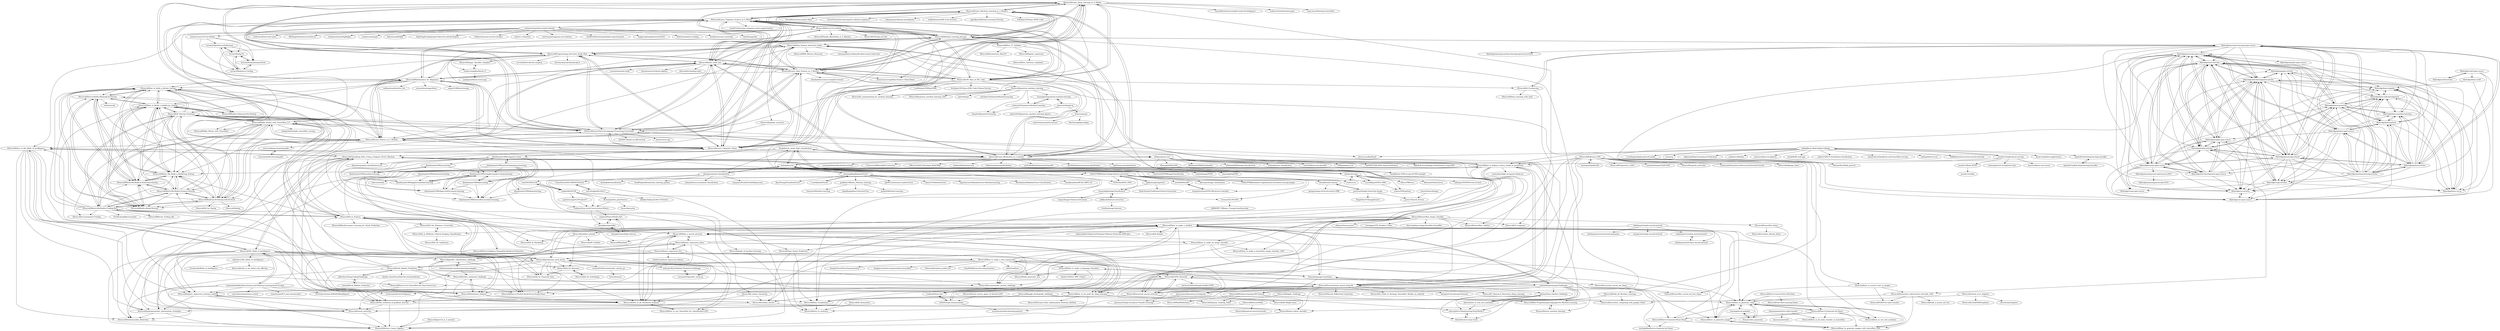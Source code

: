 digraph G {
"llSourcell/Learn_Deep_Learning_in_6_Weeks" -> "llSourcell/Learn_Machine_Learning_in_3_Months"
"llSourcell/Learn_Deep_Learning_in_6_Weeks" -> "llSourcell/Learn_Computer_Science_in_5_Months"
"llSourcell/Learn_Deep_Learning_in_6_Weeks" -> "llSourcell/learn_math_fast"
"llSourcell/Learn_Deep_Learning_in_6_Weeks" -> "llSourcell/Learn_Data_Science_in_3_Months"
"llSourcell/Learn_Deep_Learning_in_6_Weeks" -> "llSourcell/Learn_Blockchain_in_2_months"
"llSourcell/Learn_Deep_Learning_in_6_Weeks" -> "llSourcell/Machine_Learning_Journey"
"llSourcell/Learn_Deep_Learning_in_6_Weeks" -> "llSourcell/Learn_Computer_Vision"
"llSourcell/Learn_Deep_Learning_in_6_Weeks" -> "llSourcell/Learn-Natural-Language-Processing-Curriculum"
"llSourcell/Learn_Deep_Learning_in_6_Weeks" -> "llSourcell/100_Days_of_ML_Code"
"llSourcell/Learn_Deep_Learning_in_6_Weeks" -> "llSourcell/Learn_Physics_in_2_Months"
"llSourcell/Learn_Deep_Learning_in_6_Weeks" -> "LearnMachineLearning/the-math-of-intelligence" ["e"=1]
"llSourcell/Learn_Deep_Learning_in_6_Weeks" -> "llSourcell/Programming_Interview_Study_Plan"
"llSourcell/Learn_Deep_Learning_in_6_Weeks" -> "sodium-friends/learntocrypto" ["e"=1]
"llSourcell/Learn_Deep_Learning_in_6_Weeks" -> "easy-tensorflow/easy-tensorflow" ["e"=1]
"llSourcell/Learn_Deep_Learning_in_6_Weeks" -> "llSourcell/tensorflow_chatbot" ["e"=1]
"llSourcell/Learn_Machine_Learning_in_3_Months" -> "llSourcell/Learn_Deep_Learning_in_6_Weeks"
"llSourcell/Learn_Machine_Learning_in_3_Months" -> "llSourcell/Learn_Computer_Science_in_5_Months"
"llSourcell/Learn_Machine_Learning_in_3_Months" -> "llSourcell/Learn_Data_Science_in_3_Months"
"llSourcell/Learn_Machine_Learning_in_3_Months" -> "llSourcell/learn_math_fast"
"llSourcell/Learn_Machine_Learning_in_3_Months" -> "llSourcell/Learn_Blockchain_in_2_months"
"llSourcell/Learn_Machine_Learning_in_3_Months" -> "NirantK/awesome-project-ideas" ["e"=1]
"llSourcell/Learn_Machine_Learning_in_3_Months" -> "llSourcell/Machine_Learning_Journey"
"llSourcell/Learn_Machine_Learning_in_3_Months" -> "ZuzooVn/machine-learning-for-software-engineers" ["e"=1]
"llSourcell/Learn_Machine_Learning_in_3_Months" -> "mikesprague/udacity-nanodegrees" ["e"=1]
"llSourcell/Learn_Machine_Learning_in_3_Months" -> "eriklindernoren/ML-From-Scratch" ["e"=1]
"llSourcell/Learn_Machine_Learning_in_3_Months" -> "ujjwalkarn/Machine-Learning-Tutorials" ["e"=1]
"llSourcell/Learn_Machine_Learning_in_3_Months" -> "Avik-Jain/100-Days-Of-ML-Code" ["e"=1]
"llSourcell/Learn_Machine_Learning_in_3_Months" -> "llSourcell/Learn_Computer_Vision"
"llSourcell/Learn_Machine_Learning_in_3_Months" -> "datasciencescoop/Data-Science--Cheat-Sheet" ["e"=1]
"llSourcell/Learn_Machine_Learning_in_3_Months" -> "llSourcell/Learn-Natural-Language-Processing-Curriculum"
"Mybridge/swift-open-source" -> "Mybridge/swift-articles"
"Mybridge/swift-open-source" -> "Mybridge/css-articles"
"Mybridge/swift-open-source" -> "Mybridge/learn-swift"
"Mybridge/swift-open-source" -> "Mybridge/css-open-source"
"Mybridge/javascript-open-source" -> "Mybridge/css-articles"
"Mybridge/javascript-open-source" -> "Mybridge/react-articles"
"Mybridge/javascript-open-source" -> "Mybridge/css-open-source"
"Mybridge/javascript-open-source" -> "Mybridge/nodejs-open-source"
"Mybridge/javascript-open-source" -> "Mybridge/reactjs-open-source"
"Mybridge/javascript-open-source" -> "Mybridge/javascript-articles"
"Mybridge/javascript-open-source" -> "Mybridge/web-development-open-source"
"Mybridge/javascript-open-source" -> "Mybridge/nodejs-articles"
"Mybridge/javascript-open-source" -> "Mybridge/web-development-articles"
"Mybridge/javascript-open-source" -> "Mybridge/angular-open-source"
"Mybridge/javascript-open-source" -> "Mybridge/vuejs-open-source"
"Mybridge/javascript-open-source" -> "Mybridge/learn-javascript"
"Mybridge/javascript-open-source" -> "Mybridge/python-open-source"
"Mybridge/reactjs-open-source" -> "Mybridge/react-articles"
"Mybridge/reactjs-open-source" -> "Mybridge/javascript-open-source"
"Mybridge/reactjs-open-source" -> "Mybridge/css-articles"
"Mybridge/reactjs-open-source" -> "Mybridge/nodejs-open-source"
"Mybridge/reactjs-open-source" -> "Mybridge/nodejs-articles"
"Mybridge/reactjs-open-source" -> "Mybridge/javascript-articles"
"Mybridge/reactjs-open-source" -> "Mybridge/web-development-open-source"
"Mybridge/reactjs-open-source" -> "Mybridge/amazing-react-opensource-2019"
"Mybridge/reactjs-open-source" -> "Mybridge/web-development-articles"
"Mybridge/reactjs-open-source" -> "Mybridge/css-open-source"
"Mybridge/reactjs-open-source" -> "Mybridge/vuejs-open-source"
"Mybridge/reactjs-open-source" -> "Mybridge/learn-javascript"
"khanhnamle1994/applied-machine-learning" -> "khanhnamle1994/complete-guide-to-deep-learning"
"khanhnamle1994/applied-machine-learning" -> "khanhnamle1994/tensorflow-machine-learning"
"activatedgeek/LeNet-5" -> "ChawDoe/LeNet5-MNIST-PyTorch"
"activatedgeek/LeNet-5" -> "bollakarthikeya/LeNet-5-PyTorch"
"AFAgarap/cnn-svm" -> "snatch59/cnn-svm-classifier"
"AFAgarap/cnn-svm" -> "dlmacedo/SVM-CNN"
"AFAgarap/cnn-svm" -> "AFAgarap/gru-svm" ["e"=1]
"AFAgarap/cnn-svm" -> "xinlianghu/svm"
"AFAgarap/cnn-svm" -> "ksopyla/svm_mnist_digit_classification"
"AFAgarap/cnn-svm" -> "Amit097/CNN-SVM_Img-Classification"
"AFAgarap/cnn-svm" -> "Abhishek-Arora/Image-Classification-Using-SVM" ["e"=1]
"AFAgarap/cnn-svm" -> "kbhartiya/CIFAR10-Classifier"
"AFAgarap/cnn-svm" -> "tmadl/linear-SVM-on-top-of-CNN-example"
"AFAgarap/cnn-svm" -> "whimian/SVM-Image-Classification"
"AFAgarap/cnn-svm" -> "lxztju/pytorch_classification" ["e"=1]
"xinlianghu/svm" -> "AFAgarap/cnn-svm"
"xinlianghu/svm" -> "ajtulloch/svmpy"
"xinlianghu/svm" -> "zhaoxingfeng/RandomForest"
"xinlianghu/svm" -> "LasseRegin/SVM-w-SMO"
"xinlianghu/svm" -> "chestnut24/SVMImageClassification"
"xinlianghu/svm" -> "ksopyla/svm_mnist_digit_classification"
"xinlianghu/svm" -> "zhengyima/mnist-classification"
"xinlianghu/svm" -> "wojiushimogui/SVM"
"xinlianghu/svm" -> "zhaoxingfeng/SVM"
"xinlianghu/svm" -> "stober/svm"
"xinlianghu/svm" -> "1044197988/Python-Image-feature-extraction"
"xinlianghu/svm" -> "CHNicelee/HOG_SVM" ["e"=1]
"llSourcell/Learn_Data_Science_in_3_Months" -> "llSourcell/Learn_Deep_Learning_in_6_Weeks"
"llSourcell/Learn_Data_Science_in_3_Months" -> "llSourcell/Learn_Computer_Science_in_5_Months"
"llSourcell/Learn_Data_Science_in_3_Months" -> "llSourcell/Learn_Machine_Learning_in_3_Months"
"llSourcell/Learn_Data_Science_in_3_Months" -> "llSourcell/learn_math_fast"
"llSourcell/Learn_Data_Science_in_3_Months" -> "llSourcell/Learn_Blockchain_in_2_months"
"llSourcell/Learn_Data_Science_in_3_Months" -> "llSourcell/Machine_Learning_Journey"
"llSourcell/Learn_Data_Science_in_3_Months" -> "llSourcell/Learn-Natural-Language-Processing-Curriculum"
"llSourcell/Learn_Data_Science_in_3_Months" -> "llSourcell/Learn_Computer_Vision"
"llSourcell/Learn_Data_Science_in_3_Months" -> "llSourcell/Data_Science_Interview_Guide"
"llSourcell/Learn_Data_Science_in_3_Months" -> "llSourcell/Programming_Interview_Study_Plan"
"llSourcell/Learn_Data_Science_in_3_Months" -> "llSourcell/Learn_Physics_in_2_Months"
"llSourcell/Learn_Data_Science_in_3_Months" -> "llSourcell/100_Days_of_ML_Code"
"llSourcell/Learn_Data_Science_in_3_Months" -> "llSourcell/Mathematics_for_Beginners"
"llSourcell/Learn_Data_Science_in_3_Months" -> "edyoda/data-science-complete-tutorial" ["e"=1]
"llSourcell/Learn_Data_Science_in_3_Months" -> "datasciencescoop/Data-Science--Cheat-Sheet" ["e"=1]
"llSourcell/learn_math_fast" -> "llSourcell/Learn_Deep_Learning_in_6_Weeks"
"llSourcell/learn_math_fast" -> "llSourcell/Learn_Computer_Science_in_5_Months"
"llSourcell/learn_math_fast" -> "llSourcell/Learn_Data_Science_in_3_Months"
"llSourcell/learn_math_fast" -> "llSourcell/Learn_Machine_Learning_in_3_Months"
"llSourcell/learn_math_fast" -> "nbro/understanding-math" ["e"=1]
"llSourcell/learn_math_fast" -> "llSourcell/Learn_Blockchain_in_2_months"
"llSourcell/learn_math_fast" -> "llSourcell/Learn_Physics_in_2_Months"
"llSourcell/learn_math_fast" -> "rossant/awesome-math" ["e"=1]
"llSourcell/learn_math_fast" -> "llSourcell/Machine_Learning_Journey"
"llSourcell/learn_math_fast" -> "llSourcell/Mathematics_for_Beginners"
"llSourcell/learn_math_fast" -> "llSourcell/Learn-Natural-Language-Processing-Curriculum"
"llSourcell/learn_math_fast" -> "llSourcell/Learn_Computer_Vision"
"llSourcell/learn_math_fast" -> "llSourcell/100_Days_of_ML_Code"
"llSourcell/learn_math_fast" -> "fastai/numerical-linear-algebra" ["e"=1]
"llSourcell/learn_math_fast" -> "llSourcell/Programming_Interview_Study_Plan"
"llSourcell/Learn_Computer_Science_in_5_Months" -> "llSourcell/Learn_Deep_Learning_in_6_Weeks"
"llSourcell/Learn_Computer_Science_in_5_Months" -> "llSourcell/Learn_Blockchain_in_2_months"
"llSourcell/Learn_Computer_Science_in_5_Months" -> "llSourcell/Learn_Data_Science_in_3_Months"
"llSourcell/Learn_Computer_Science_in_5_Months" -> "llSourcell/learn_math_fast"
"llSourcell/Learn_Computer_Science_in_5_Months" -> "llSourcell/Learn_Machine_Learning_in_3_Months"
"llSourcell/Learn_Computer_Science_in_5_Months" -> "llSourcell/Machine_Learning_Journey"
"llSourcell/Learn_Computer_Science_in_5_Months" -> "llSourcell/Learn_Physics_in_2_Months"
"llSourcell/Learn_Computer_Science_in_5_Months" -> "llSourcell/Learn_Computer_Vision"
"llSourcell/Learn_Computer_Science_in_5_Months" -> "melanierichards/just-build-websites"
"llSourcell/Learn_Computer_Science_in_5_Months" -> "llSourcell/Learn-Natural-Language-Processing-Curriculum"
"llSourcell/Learn_Computer_Science_in_5_Months" -> "llSourcell/Mathematics_for_Beginners"
"llSourcell/Learn_Computer_Science_in_5_Months" -> "llSourcell/Programming_Interview_Study_Plan"
"llSourcell/Learn_Computer_Science_in_5_Months" -> "llSourcell/How-to-Use-GitHub"
"llSourcell/Learn_Computer_Science_in_5_Months" -> "anu0012/awesome-computer-science-opportunities" ["e"=1]
"llSourcell/Learn_Computer_Science_in_5_Months" -> "llSourcell/100_Days_of_ML_Code"
"imfing/keras-flask-deploy-webapp" -> "jrosebr1/simple-keras-rest-api"
"imfing/keras-flask-deploy-webapp" -> "llSourcell/how_to_deploy_a_keras_model_to_production"
"imfing/keras-flask-deploy-webapp" -> "ankur219/ECG-Arrhythmia-classification" ["e"=1]
"imfing/keras-flask-deploy-webapp" -> "himanshurawlani/keras-and-tensorflow-serving"
"imfing/keras-flask-deploy-webapp" -> "imfing/sketch-to-art" ["e"=1]
"imfing/keras-flask-deploy-webapp" -> "WillKoehrsen/recurrent-neural-networks" ["e"=1]
"imfing/keras-flask-deploy-webapp" -> "npatta01/web-deep-learning-classifier"
"imfing/keras-flask-deploy-webapp" -> "alectrocute/flaskSaaS" ["e"=1]
"imfing/keras-flask-deploy-webapp" -> "keras-team/keras-applications" ["e"=1]
"imfing/keras-flask-deploy-webapp" -> "awni/ecg" ["e"=1]
"imfing/keras-flask-deploy-webapp" -> "ahkarami/Deep-Learning-in-Production" ["e"=1]
"imfing/keras-flask-deploy-webapp" -> "L1aoXingyu/deploy-pytorch-model"
"imfing/keras-flask-deploy-webapp" -> "anfederico/flaskex" ["e"=1]
"imfing/keras-flask-deploy-webapp" -> "krasserm/face-recognition" ["e"=1]
"imfing/keras-flask-deploy-webapp" -> "imadelh/ML-web-app" ["e"=1]
"Mybridge/python-open-source" -> "Mybridge/python-articles"
"Mybridge/python-open-source" -> "Mybridge/machine-learning-open-source"
"Mybridge/python-open-source" -> "Mybridge/machine-learning-articles"
"Mybridge/python-open-source" -> "Mybridge/javascript-open-source"
"Mybridge/python-open-source" -> "Mybridge/web-development-open-source"
"Mybridge/python-open-source" -> "Mybridge/learn-python"
"Mybridge/python-open-source" -> "Mybridge/learn-machine-learning"
"Mybridge/python-open-source" -> "Mybridge/vuejs-articles"
"Mybridge/python-open-source" -> "Mybridge/nodejs-open-source"
"Mybridge/python-open-source" -> "Mybridge/css-articles"
"llSourcell/Learn-Natural-Language-Processing-Curriculum" -> "llSourcell/Learn_Computer_Vision"
"llSourcell/Learn-Natural-Language-Processing-Curriculum" -> "hb20007/hands-on-nltk-tutorial" ["e"=1]
"llSourcell/Learn-Natural-Language-Processing-Curriculum" -> "llSourcell/Learn_Physics_in_2_Months"
"llSourcell/Learn-Natural-Language-Processing-Curriculum" -> "llSourcell/Learn_Deep_Learning_in_6_Weeks"
"llSourcell/Learn-Natural-Language-Processing-Curriculum" -> "llSourcell/Mathematics_for_Beginners"
"llSourcell/Learn-Natural-Language-Processing-Curriculum" -> "llSourcell/Learn_Data_Science_in_3_Months"
"llSourcell/Learn-Natural-Language-Processing-Curriculum" -> "llSourcell/Machine_Learning_Journey"
"llSourcell/Learn-Natural-Language-Processing-Curriculum" -> "llSourcell/Programming_Interview_Study_Plan"
"llSourcell/Learn-Natural-Language-Processing-Curriculum" -> "llSourcell/Data_Science_Interview_Guide"
"llSourcell/Learn-Natural-Language-Processing-Curriculum" -> "fastai/course-nlp" ["e"=1]
"llSourcell/Learn-Natural-Language-Processing-Curriculum" -> "llSourcell/Learn_Computer_Science_in_5_Months"
"llSourcell/Learn-Natural-Language-Processing-Curriculum" -> "llSourcell/Make_Money_with_Tensorflow_2.0"
"llSourcell/Learn-Natural-Language-Processing-Curriculum" -> "llSourcell/Learn_Blockchain_in_2_months"
"llSourcell/Learn-Natural-Language-Processing-Curriculum" -> "llSourcell/AI_Startup_Prototype"
"llSourcell/Learn-Natural-Language-Processing-Curriculum" -> "llSourcell/learn_math_fast"
"llSourcell/Learn_Blockchain_in_2_months" -> "llSourcell/Learn_Computer_Science_in_5_Months"
"llSourcell/Learn_Blockchain_in_2_months" -> "llSourcell/Learn_Deep_Learning_in_6_Weeks"
"llSourcell/Learn_Blockchain_in_2_months" -> "nambrot/blockchain-in-js" ["e"=1]
"llSourcell/Learn_Blockchain_in_2_months" -> "llSourcell/Learn_Machine_Learning_in_3_Months"
"llSourcell/Learn_Blockchain_in_2_months" -> "imbaniac/awesome-blockchain" ["e"=1]
"llSourcell/Learn_Blockchain_in_2_months" -> "llSourcell/learn_math_fast"
"llSourcell/Learn_Blockchain_in_2_months" -> "protofire/blockchain-learning-path" ["e"=1]
"llSourcell/Learn_Blockchain_in_2_months" -> "llSourcell/Learn_Data_Science_in_3_Months"
"llSourcell/Learn_Blockchain_in_2_months" -> "openblockchains/awesome-blockchains" ["e"=1]
"llSourcell/Learn_Blockchain_in_2_months" -> "yjjnls/awesome-blockchain" ["e"=1]
"llSourcell/Learn_Blockchain_in_2_months" -> "llSourcell/Machine_Learning_Journey"
"llSourcell/Learn_Blockchain_in_2_months" -> "nosequeldeebee/blockchain-tutorial" ["e"=1]
"llSourcell/Learn_Blockchain_in_2_months" -> "llSourcell/Learn-Natural-Language-Processing-Curriculum"
"llSourcell/Learn_Blockchain_in_2_months" -> "FrancescoXX/free-Web3-resources" ["e"=1]
"llSourcell/Learn_Blockchain_in_2_months" -> "OffcierCia/DeFi-Developer-Road-Map" ["e"=1]
"khanhnamle1994/data-mining" -> "khanhnamle1994/complete-guide-to-deep-learning"
"khanhnamle1994/data-mining" -> "khanhnamle1994/deep-reinforcement-learning"
"khanhnamle1994/data-mining" -> "khanhnamle1994/tensorflow-machine-learning"
"Mybridge/machine-learning-open-source" -> "Mybridge/machine-learning-articles"
"Mybridge/machine-learning-open-source" -> "Mybridge/python-open-source"
"Mybridge/machine-learning-open-source" -> "llSourcell/AI_Freelancing"
"Mybridge/machine-learning-open-source" -> "Mybridge/python-articles"
"Mybridge/machine-learning-open-source" -> "Mybridge/learn-machine-learning"
"Mybridge/machine-learning-open-source" -> "llSourcell/Machine_Learning_Journey"
"Mybridge/machine-learning-open-source" -> "Mybridge/amazing-machine-learning-opensource-2019"
"Mybridge/machine-learning-open-source" -> "Mybridge/web-development-open-source"
"Mybridge/machine-learning-open-source" -> "Mybridge/learn-python"
"Mybridge/machine-learning-open-source" -> "Mybridge/nodejs-articles"
"Mybridge/machine-learning-open-source" -> "Mybridge/javascript-open-source"
"Mybridge/machine-learning-open-source" -> "Mybridge/javascript-articles"
"Mybridge/machine-learning-open-source" -> "Mybridge/react-articles"
"Mybridge/machine-learning-open-source" -> "Mybridge/reactjs-open-source"
"Mybridge/machine-learning-open-source" -> "Mybridge/web-development-articles"
"llSourcell/100_Days_of_ML_Code" -> "llSourcell/Machine_Learning_Journey"
"llSourcell/100_Days_of_ML_Code" -> "Avik-Jain/100-Days-of-ML-Code-Chinese-Version" ["e"=1]
"llSourcell/100_Days_of_ML_Code" -> "llSourcell/Learn_Deep_Learning_in_6_Weeks"
"llSourcell/100_Days_of_ML_Code" -> "llSourcell/How-to-Use-GitHub"
"llSourcell/100_Days_of_ML_Code" -> "LordSomen/100DaysOfML"
"llSourcell/100_Days_of_ML_Code" -> "llSourcell/Data_Science_Interview_Guide"
"llSourcell/100_Days_of_ML_Code" -> "llSourcell/Learn_Blockchain_in_2_months"
"llSourcell/100_Days_of_ML_Code" -> "llSourcell/Learn_Machine_Learning_in_3_Months"
"llSourcell/100_Days_of_ML_Code" -> "llSourcell/learn_math_fast"
"llSourcell/100_Days_of_ML_Code" -> "llSourcell/Learn_Data_Science_in_3_Months"
"llSourcell/100_Days_of_ML_Code" -> "llSourcell/AI_Freelancing"
"llSourcell/100_Days_of_ML_Code" -> "llSourcell/Learn_Computer_Science_in_5_Months"
"llSourcell/100_Days_of_ML_Code" -> "llSourcell/Learn-Natural-Language-Processing-Curriculum"
"llSourcell/100_Days_of_ML_Code" -> "llSourcell/quantum_machine_learning"
"llSourcell/100_Days_of_ML_Code" -> "llSourcell/Learn_Computer_Vision"
"llSourcell/math_of_machine_learning" -> "llSourcell/Vectors_Linear_Algebra"
"zhengyima/mnist-classification" -> "xinlianghu/svm"
"zhengyima/mnist-classification" -> "ksopyla/svm_mnist_digit_classification"
"zhengyima/mnist-classification" -> "ChawDoe/LeNet5-MNIST-PyTorch"
"zhengyima/mnist-classification" -> "darlinglele/classification" ["e"=1]
"zhengyima/mnist-classification" -> "SmallVagetable/machine_learning_python" ["e"=1]
"zhengyima/mnist-classification" -> "xalanq/chinese-sentiment-classification" ["e"=1]
"zhengyima/mnist-classification" -> "nanguoyu/StudentGradeRegression"
"Mybridge/learn-javascript" -> "Mybridge/learn-web-development"
"Mybridge/learn-javascript" -> "Mybridge/learn-angular"
"Mybridge/learn-javascript" -> "Mybridge/learn-vue.js"
"Mybridge/learn-javascript" -> "Mybridge/learn-machine-learning"
"Mybridge/learn-javascript" -> "Mybridge/javascript-articles"
"Mybridge/learn-javascript" -> "Mybridge/learn-python"
"Mybridge/learn-javascript" -> "Mybridge/nodejs-articles"
"Mybridge/learn-javascript" -> "Mybridge/javascript-open-source"
"Mybridge/learn-javascript" -> "Mybridge/react-articles"
"Mybridge/learn-javascript" -> "Mybridge/web-development-articles"
"Mybridge/learn-javascript" -> "Mybridge/css-open-source"
"Mybridge/learn-web-development" -> "Mybridge/learn-angular"
"Mybridge/learn-web-development" -> "Mybridge/learn-vue.js"
"Mybridge/learn-web-development" -> "Mybridge/learn-javascript"
"Mybridge/learn-web-development" -> "Mybridge/learn-machine-learning"
"Mybridge/learn-web-development" -> "Mybridge/learn-python"
"Mybridge/learn-angular" -> "Mybridge/learn-vue.js"
"Mybridge/learn-angular" -> "Mybridge/learn-web-development"
"Mybridge/javascript-articles" -> "Mybridge/nodejs-articles"
"Mybridge/javascript-articles" -> "Mybridge/web-development-articles"
"Mybridge/javascript-articles" -> "Mybridge/react-articles"
"Mybridge/javascript-articles" -> "Mybridge/javascript-open-source"
"Mybridge/javascript-articles" -> "Mybridge/css-articles"
"Mybridge/javascript-articles" -> "Mybridge/learn-javascript"
"Mybridge/javascript-articles" -> "Mybridge/learn-web-development"
"Mybridge/javascript-articles" -> "Mybridge/css-open-source"
"Mybridge/javascript-articles" -> "Mybridge/reactjs-open-source"
"Mybridge/javascript-articles" -> "Mybridge/vuejs-articles"
"Mybridge/javascript-articles" -> "Mybridge/python-articles"
"Mybridge/javascript-articles" -> "Mybridge/angular-articles"
"Mybridge/javascript-articles" -> "Mybridge/learn-vue.js"
"Mybridge/javascript-articles" -> "Mybridge/nodejs-open-source"
"Mybridge/javascript-articles" -> "Mybridge/learn-angular"
"Mybridge/react-articles" -> "Mybridge/javascript-articles"
"Mybridge/react-articles" -> "Mybridge/nodejs-articles"
"Mybridge/react-articles" -> "Mybridge/reactjs-open-source"
"Mybridge/react-articles" -> "Mybridge/javascript-open-source"
"Mybridge/react-articles" -> "Mybridge/web-development-articles"
"Mybridge/react-articles" -> "Mybridge/css-articles"
"Mybridge/react-articles" -> "Mybridge/vuejs-articles"
"Mybridge/react-articles" -> "Mybridge/nodejs-open-source"
"Mybridge/react-articles" -> "Mybridge/angular-articles"
"Mybridge/react-articles" -> "Mybridge/learn-javascript"
"Mybridge/react-articles" -> "Mybridge/learn-web-development"
"Mybridge/react-articles" -> "Mybridge/web-development-open-source"
"Mybridge/react-articles" -> "Mybridge/css-open-source"
"Mybridge/web-development-articles" -> "Mybridge/javascript-articles"
"Mybridge/web-development-articles" -> "Mybridge/nodejs-articles"
"Mybridge/web-development-articles" -> "Mybridge/css-open-source"
"Mybridge/web-development-articles" -> "Mybridge/react-articles"
"Mybridge/web-development-articles" -> "Mybridge/css-articles"
"Mybridge/web-development-articles" -> "Mybridge/angular-articles"
"Mybridge/web-development-articles" -> "Mybridge/javascript-open-source"
"Mybridge/web-development-articles" -> "Mybridge/vuejs-articles"
"Mybridge/web-development-articles" -> "Mybridge/learn-web-development"
"Mybridge/web-development-articles" -> "Mybridge/nodejs-open-source"
"Mybridge/web-development-articles" -> "Mybridge/learn-angular"
"Mybridge/angular-articles" -> "Mybridge/learn-angular"
"Mybridge/angular-articles" -> "Mybridge/web-development-articles"
"Mybridge/angular-articles" -> "Mybridge/learn-vue.js"
"Mybridge/angular-articles" -> "Mybridge/vuejs-articles"
"Mybridge/web-development-open-source" -> "Mybridge/javascript-open-source"
"Mybridge/web-development-open-source" -> "Mybridge/nodejs-open-source"
"Mybridge/web-development-open-source" -> "Mybridge/css-articles"
"Mybridge/web-development-open-source" -> "Mybridge/learn-angular"
"Mybridge/web-development-open-source" -> "Mybridge/reactjs-open-source"
"Mybridge/web-development-open-source" -> "Mybridge/learn-web-development"
"Mybridge/web-development-open-source" -> "Mybridge/web-development-articles"
"Mybridge/angular-open-source" -> "Mybridge/learn-angular"
"khanhnamle1994/natural-language-processing" -> "khanhnamle1994/complete-guide-to-deep-learning"
"khanhnamle1994/natural-language-processing" -> "khanhnamle1994/deep-reinforcement-learning"
"khanhnamle1994/natural-language-processing" -> "khanhnamle1994/applied-machine-learning"
"khanhnamle1994/natural-language-processing" -> "khanhnamle1994/computer-vision"
"khanhnamle1994/natural-language-processing" -> "khanhnamle1994/data-mining"
"khanhnamle1994/natural-language-processing" -> "khanhnamle1994/tensorflow-machine-learning"
"llSourcell/Mathematics_for_Beginners" -> "llSourcell/Learn_Physics_in_2_Months"
"llSourcell/Mathematics_for_Beginners" -> "llSourcell/Learn-Natural-Language-Processing-Curriculum"
"llSourcell/Mathematics_for_Beginners" -> "llSourcell/Learn_Computer_Vision"
"llSourcell/Mathematics_for_Beginners" -> "llSourcell/learn_math_fast"
"llSourcell/Mathematics_for_Beginners" -> "llSourcell/How-to-Build-a-Biomedical-Startup"
"llSourcell/Mathematics_for_Beginners" -> "llSourcell/Learn_Computer_Science_in_5_Months"
"llSourcell/Mathematics_for_Beginners" -> "llSourcell/How_to_Build_a_healthcare_startup"
"llSourcell/Mathematics_for_Beginners" -> "sudhanshusks/twitter_bot"
"llSourcell/Mathematics_for_Beginners" -> "llSourcell/How-to-Use-GitHub"
"llSourcell/Mathematics_for_Beginners" -> "llSourcell/AI_Startup_Prototype"
"llSourcell/Mathematics_for_Beginners" -> "yixuanzhou/image2latex" ["e"=1]
"llSourcell/Mathematics_for_Beginners" -> "llSourcell/how_to_build_a_bitcoin_startup"
"llSourcell/Mathematics_for_Beginners" -> "llSourcell/Make_Money_with_Tensorflow_2.0"
"llSourcell/Mathematics_for_Beginners" -> "augustt198/latex2sympy" ["e"=1]
"llSourcell/Mathematics_for_Beginners" -> "llSourcell/Programming_Interview_Study_Plan"
"llSourcell/Data_Science_Interview_Guide" -> "llSourcell/Data_Visualization"
"llSourcell/Data_Science_Interview_Guide" -> "llSourcell/IBM_Watson_Discovery" ["e"=1]
"llSourcell/Data_Science_Interview_Guide" -> "clearspandex/cracking-the-data-science-interview" ["e"=1]
"llSourcell/Data_Science_Interview_Guide" -> "llSourcell/Sentiment_Analysis"
"llSourcell/Data_Science_Interview_Guide" -> "llSourcell/Time_Series_Prediction"
"llSourcell/Data_Science_Interview_Guide" -> "llSourcell/pandas_exercises"
"llSourcell/Data_Science_Interview_Guide" -> "llSourcell/Programming_Interview_Study_Plan"
"llSourcell/Data_Science_Interview_Guide" -> "llSourcell/how_to_deploy_a_keras_model_to_production"
"llSourcell/AI_in_Finance" -> "llSourcell/AI_for_Financial_Data"
"llSourcell/AI_in_Finance" -> "llSourcell/Watch-Me-Build-a-Finance-Startup"
"llSourcell/AI_in_Finance" -> "llSourcell/Watch-Me-Build-a-Trading-Bot"
"llSourcell/AI_in_Finance" -> "llSourcell/predicting_stock_prices"
"llSourcell/AI_in_Finance" -> "llSourcell/Reinforcement_Learning_for_Stock_Prediction" ["e"=1]
"llSourcell/AI_in_Finance" -> "llSourcell/AI_for_Resumes"
"llSourcell/AI_in_Finance" -> "llSourcell/Make_a_neural_network"
"llSourcell/AI_in_Finance" -> "llSourcell/How-to-Predict-Stock-Prices-Easily-Demo" ["e"=1]
"llSourcell/AI_in_Finance" -> "llSourcell/AI_For_Business_Curriculum"
"llSourcell/AI_in_Finance" -> "llSourcell/how_to_build_a_bitcoin_startup"
"llSourcell/AI_in_Finance" -> "llSourcell/Make_Money_with_Tensorflow_2.0"
"llSourcell/AI_in_Finance" -> "llSourcell/AI_In_Marketing"
"llSourcell/AI_in_Finance" -> "llSourcell/how_to_deploy_a_keras_model_to_production"
"llSourcell/AI_in_Finance" -> "llSourcell/Watch_Me_Build_a_Marketing_Startup"
"llSourcell/AI_in_Finance" -> "llSourcell/How_to_make_a_chatbot"
"llSourcell/school_of_ai_chapters" -> "theschoolai/chapters"
"llSourcell/school_of_ai_chapters" -> "llSourcell/serverless_computing_with_google_Cloud"
"llSourcell/school_of_ai_chapters" -> "llSourcell/schoolOfAITemplates"
"llSourcell/pandas_exercises" -> "llSourcell/flaskSaaS"
"llSourcell/Learn_Physics_in_2_Months" -> "llSourcell/Mathematics_for_Beginners"
"llSourcell/Learn_Physics_in_2_Months" -> "llSourcell/Learn-Natural-Language-Processing-Curriculum"
"llSourcell/Learn_Physics_in_2_Months" -> "sturrion/physics-learning-path"
"llSourcell/Learn_Physics_in_2_Months" -> "llSourcell/learn_math_fast"
"llSourcell/Learn_Physics_in_2_Months" -> "llSourcell/Learn_Computer_Vision"
"llSourcell/Learn_Physics_in_2_Months" -> "llSourcell/Learn_Computer_Science_in_5_Months"
"llSourcell/Learn_Physics_in_2_Months" -> "llSourcell/Make_Money_with_Tensorflow_2.0"
"llSourcell/Learn_Physics_in_2_Months" -> "llSourcell/Data_Science_Interview_Guide"
"llSourcell/Learn_Physics_in_2_Months" -> "llSourcell/Build-an-AI-Startup-with-PyTorch"
"llSourcell/Learn_Physics_in_2_Months" -> "llSourcell/Watch_Me_Build_a_Marketing_Startup"
"llSourcell/Learn_Physics_in_2_Months" -> "llSourcell/How_to_Build_a_healthcare_startup"
"llSourcell/Learn_Physics_in_2_Months" -> "llSourcell/Intro_to_the_Math_of_intelligence"
"llSourcell/Learn_Physics_in_2_Months" -> "llSourcell/Learn_Deep_Learning_in_6_Weeks"
"llSourcell/Learn_Physics_in_2_Months" -> "llSourcell/Learn_Data_Science_in_3_Months"
"llSourcell/Learn_Physics_in_2_Months" -> "llSourcell/Programming_Interview_Study_Plan"
"llSourcell/Watch-Me-Build-a-Finance-Startup" -> "llSourcell/Watch_Me_Build_a_Marketing_Startup"
"llSourcell/Watch-Me-Build-a-Finance-Startup" -> "llSourcell/Watch-Me-Build-an-Education-Startup"
"llSourcell/Watch-Me-Build-a-Finance-Startup" -> "llSourcell/Build-an-AI-Startup-with-PyTorch"
"llSourcell/Watch-Me-Build-a-Finance-Startup" -> "llSourcell/Build-a-Retail-Startup"
"llSourcell/Watch-Me-Build-a-Finance-Startup" -> "llSourcell/Watch-Me-Build-a-Trading-Bot"
"llSourcell/Watch-Me-Build-a-Finance-Startup" -> "llSourcell/How_to_Build_a_healthcare_startup"
"llSourcell/Watch-Me-Build-a-Finance-Startup" -> "llSourcell/how_to_build_a_bitcoin_startup"
"llSourcell/Watch-Me-Build-an-Education-Startup" -> "llSourcell/Watch_Me_Build_a_Marketing_Startup"
"llSourcell/Watch-Me-Build-an-Education-Startup" -> "llSourcell/Watch-Me-Build-a-Finance-Startup"
"llSourcell/Watch-Me-Build-an-Education-Startup" -> "llSourcell/How-to-Build-a-Biomedical-Startup"
"llSourcell/Watch-Me-Build-an-Education-Startup" -> "llSourcell/How_to_Build_a_healthcare_startup"
"llSourcell/Watch-Me-Build-an-Education-Startup" -> "llSourcell/Build-a-Retail-Startup"
"llSourcell/Watch-Me-Build-an-Education-Startup" -> "llSourcell/how_to_build_a_bitcoin_startup"
"jrosebr1/simple-keras-rest-api" -> "imfing/keras-flask-deploy-webapp"
"jrosebr1/simple-keras-rest-api" -> "jrosebr1/Mask_RCNN"
"jrosebr1/simple-keras-rest-api" -> "leemengtw/cat-recognition-train"
"jrosebr1/simple-keras-rest-api" -> "llSourcell/how_to_deploy_a_keras_model_to_production"
"jrosebr1/simple-keras-rest-api" -> "ansrivas/keras-rest-server"
"justtreee/Simple-Search-by-Image" -> "growvv/Search_Picture"
"justtreee/Simple-Search-by-Image" -> "KrealHtz/cbir-system"
"justtreee/Simple-Search-by-Image" -> "KingArtherTT/ImageSearch"
"llSourcell/How-to-Use-GitHub" -> "llSourcell/Machine_Learning_Journey"
"llSourcell/How-to-Use-GitHub" -> "llSourcell/100_Days_of_ML_Code"
"llSourcell/How-to-Use-GitHub" -> "llSourcell/Machine-Learning-API-Tutorial"
"llSourcell/How-to-Use-GitHub" -> "llSourcell/c_programming_for_machine_learning"
"llSourcell/How-to-Use-GitHub" -> "llSourcell/Mathematics_for_Beginners"
"llSourcell/How-to-Use-GitHub" -> "llSourcell/Intro_to_the_Math_of_intelligence"
"llSourcell/How-to-Use-GitHub" -> "llSourcell/Learn_Computer_Science_in_5_Months"
"llSourcell/How-to-Use-GitHub" -> "llSourcell/Simple_Blockchain_in_5_Minutes"
"llSourcell/How-to-Use-GitHub" -> "llSourcell/Make_Money_with_Tensorflow"
"llSourcell/How-to-Use-GitHub" -> "hctnm1/Learn-To-Use-Github"
"llSourcell/How-to-Use-GitHub" -> "llSourcell/math_of_machine_learning"
"llSourcell/How-to-Use-GitHub" -> "llSourcell/100-days-of-code"
"llSourcell/How-to-Use-GitHub" -> "llSourcell/intro_to_statistics"
"llSourcell/AI_in_Medicine_Clinical_Imaging_Classification" -> "llSourcell/AI_For_Business_Curriculum"
"llSourcell/AI_in_Medicine_Clinical_Imaging_Classification" -> "llSourcell/AI_for_healthcare" ["e"=1]
"khanhnamle1994/computer-vision" -> "khanhnamle1994/complete-guide-to-deep-learning"
"khanhnamle1994/computer-vision" -> "khanhnamle1994/tensorflow-machine-learning"
"khanhnamle1994/computer-vision" -> "khanhnamle1994/deep-reinforcement-learning"
"khanhnamle1994/computer-vision" -> "khanhnamle1994/applied-machine-learning"
"khanhnamle1994/computer-vision" -> "khanhnamle1994/natural-language-processing"
"khanhnamle1994/computer-vision" -> "khanhnamle1994/data-mining"
"khanhnamle1994/computer-vision" -> "llSourcell/Learn_Computer_Vision"
"khanhnamle1994/computer-vision" -> "khanhnamle1994/machine-learning"
"khanhnamle1994/computer-vision" -> "khanhnamle1994/deep-learning"
"khanhnamle1994/computer-vision" -> "khanhnamle1994/neural-nets"
"llSourcell/Learn_Computer_Vision" -> "llSourcell/Learn-Natural-Language-Processing-Curriculum"
"llSourcell/Learn_Computer_Vision" -> "llSourcell/Learn_Deep_Learning_in_6_Weeks"
"llSourcell/Learn_Computer_Vision" -> "llSourcell/Learn_Physics_in_2_Months"
"llSourcell/Learn_Computer_Vision" -> "llSourcell/Mathematics_for_Beginners"
"llSourcell/Learn_Computer_Vision" -> "llSourcell/Learn_Computer_Science_in_5_Months"
"llSourcell/Learn_Computer_Vision" -> "llSourcell/Learn_Data_Science_in_3_Months"
"llSourcell/Learn_Computer_Vision" -> "llSourcell/Machine_Learning_Journey"
"llSourcell/Learn_Computer_Vision" -> "llSourcell/Programming_Interview_Study_Plan"
"llSourcell/Learn_Computer_Vision" -> "llSourcell/How_to_Build_a_healthcare_startup"
"llSourcell/Learn_Computer_Vision" -> "llSourcell/Learn_Blockchain_in_2_months"
"llSourcell/Learn_Computer_Vision" -> "llSourcell/learn_math_fast"
"llSourcell/Learn_Computer_Vision" -> "llSourcell/Learn_Machine_Learning_in_3_Months"
"llSourcell/Learn_Computer_Vision" -> "khanhnamle1994/computer-vision"
"llSourcell/Learn_Computer_Vision" -> "llSourcell/how_to_build_a_bitcoin_startup"
"llSourcell/Learn_Computer_Vision" -> "llSourcell/Build-a-Retail-Startup"
"llSourcell/AI_Startup_Prototype" -> "llSourcell/Build-an-AI-Startup-with-PyTorch"
"llSourcell/AI_Startup_Prototype" -> "alectrocute/flaskSaaS" ["e"=1]
"llSourcell/AI_Startup_Prototype" -> "llSourcell/Make_Money_with_Tensorflow_2.0"
"llSourcell/AI_Startup_Prototype" -> "llSourcell/Watch_Me_Build_a_Marketing_Startup"
"llSourcell/AI_Startup_Prototype" -> "llSourcell/How_to_Build_a_healthcare_startup"
"llSourcell/AI_Startup_Prototype" -> "llSourcell/Watch-Me-Build-an-Education-Startup"
"llSourcell/AI_Startup_Prototype" -> "llSourcell/How-to-Build-a-Biomedical-Startup"
"llSourcell/AI_Startup_Prototype" -> "llSourcell/Watch-Me-Build-a-Finance-Startup"
"llSourcell/AI_Startup_Prototype" -> "llSourcell/Build-a-Retail-Startup"
"llSourcell/AI_Startup_Prototype" -> "llSourcell/how_to_build_a_bitcoin_startup"
"llSourcell/AI_Startup_Prototype" -> "llSourcell/Watch-Me-Build-a-Trading-Bot"
"llSourcell/AI_Startup_Prototype" -> "llSourcell/How_to_make_a_chatbot"
"llSourcell/AI_Startup_Prototype" -> "llSourcell/AI_in_Finance"
"llSourcell/AI_Startup_Prototype" -> "llSourcell/How_to_do_Sentiment_Analysis"
"llSourcell/AI_Startup_Prototype" -> "llSourcell/Sentiment_Analysis"
"llSourcell/Stock_Market_Prediction" -> "llSourcell/How-to-Predict-Stock-Prices-Easily-Demo" ["e"=1]
"llSourcell/Stock_Market_Prediction" -> "llSourcell/predicting_stock_prices"
"llSourcell/Stock_Market_Prediction" -> "alberduris/SirajsCodingChallenges"
"llSourcell/Stock_Market_Prediction" -> "llSourcell/Intro_to_the_Math_of_intelligence"
"llSourcell/Stock_Market_Prediction" -> "llSourcell/How_to_do_Sentiment_Analysis"
"llSourcell/Stock_Market_Prediction" -> "llSourcell/Dimensionality_Reduction"
"llSourcell/Stock_Market_Prediction" -> "llSourcell/how_to_generate_images"
"llSourcell/Stock_Market_Prediction" -> "llSourcell/AI_in_Finance"
"llSourcell/Stock_Market_Prediction" -> "llSourcell/LSTM_Networks"
"llSourcell/Stock_Market_Prediction" -> "kimber-chen/Tensorflow-for-stock-prediction" ["e"=1]
"llSourcell/how_to_build_a_bitcoin_startup" -> "llSourcell/Build-a-Cybersecurity-Startup"
"llSourcell/how_to_build_a_bitcoin_startup" -> "llSourcell/Build-a-Retail-Startup"
"llSourcell/how_to_build_a_bitcoin_startup" -> "llSourcell/How-to-Build-a-Biomedical-Startup"
"llSourcell/how_to_build_a_bitcoin_startup" -> "llSourcell/Watch-Me-Build-an-Education-Startup"
"llSourcell/how_to_build_a_bitcoin_startup" -> "llSourcell/How_to_Build_a_healthcare_startup"
"llSourcell/how_to_build_a_bitcoin_startup" -> "llSourcell/Watch_Me_Build_a_Marketing_Startup"
"llSourcell/how_to_build_a_bitcoin_startup" -> "llSourcell/Build-an-AI-Startup-with-PyTorch"
"L-ear/RandomForest" -> "zhaoxingfeng/RandomForest"
"llSourcell/AI_For_Business_Curriculum" -> "llSourcell/AI_in_Medicine_Clinical_Imaging_Classification"
"llSourcell/AI_For_Business_Curriculum" -> "llSourcell/AI_for_Financial_Data"
"llSourcell/AI_For_Business_Curriculum" -> "llSourcell/azure_machine_learning"
"Mybridge/python-articles" -> "Mybridge/python-open-source"
"Mybridge/python-articles" -> "Mybridge/machine-learning-articles"
"Mybridge/python-articles" -> "Mybridge/web-development-articles"
"Mybridge/python-articles" -> "Mybridge/javascript-articles"
"Mybridge/python-articles" -> "Mybridge/learn-python"
"Mybridge/python-articles" -> "Mybridge/nodejs-articles"
"Mybridge/python-articles" -> "Mybridge/machine-learning-open-source"
"Mybridge/python-articles" -> "Mybridge/angular-articles"
"Mybridge/python-articles" -> "Mybridge/javascript-open-source"
"Mybridge/python-articles" -> "Mybridge/react-articles"
"Mybridge/python-articles" -> "Mybridge/vuejs-articles"
"Mybridge/python-articles" -> "Mybridge/learn-machine-learning"
"Mybridge/python-articles" -> "Mybridge/learn-web-development"
"llSourcell/Machine_Learning_Journey" -> "llSourcell/Learn_Deep_Learning_in_6_Weeks"
"llSourcell/Machine_Learning_Journey" -> "llSourcell/100_Days_of_ML_Code"
"llSourcell/Machine_Learning_Journey" -> "llSourcell/Learn_Computer_Science_in_5_Months"
"llSourcell/Machine_Learning_Journey" -> "llSourcell/How-to-Use-GitHub"
"llSourcell/Machine_Learning_Journey" -> "llSourcell/Learn_Data_Science_in_3_Months"
"llSourcell/Machine_Learning_Journey" -> "llSourcell/learn_math_fast"
"llSourcell/Machine_Learning_Journey" -> "llSourcell/Learn_Machine_Learning_in_3_Months"
"llSourcell/Machine_Learning_Journey" -> "llSourcell/Learn_Blockchain_in_2_months"
"llSourcell/Machine_Learning_Journey" -> "llSourcell/Learn-Natural-Language-Processing-Curriculum"
"llSourcell/Machine_Learning_Journey" -> "llSourcell/Move_37_Syllabus"
"llSourcell/Machine_Learning_Journey" -> "llSourcell/Learn_Computer_Vision"
"llSourcell/Machine_Learning_Journey" -> "llSourcell/Data_Science_Interview_Guide"
"llSourcell/Machine_Learning_Journey" -> "Mybridge/machine-learning-open-source"
"llSourcell/Machine_Learning_Journey" -> "llSourcell/Programming_Interview_Study_Plan"
"llSourcell/Machine_Learning_Journey" -> "llSourcell/Learn_Physics_in_2_Months"
"llSourcell/Move_37_Syllabus" -> "llSourcell/Introduction_Move37"
"llSourcell/Move_37_Syllabus" -> "llSourcell/logistic_regression"
"llSourcell/Move_37_Syllabus" -> "llSourcell/c_programming_for_machine_learning"
"llSourcell/Time_Series_Prediction" -> "llSourcell/Data_Visualization"
"llSourcell/Time_Series_Prediction" -> "llSourcell/random_forests"
"Mybridge/nodejs-open-source" -> "Mybridge/javascript-open-source"
"Mybridge/nodejs-open-source" -> "Mybridge/reactjs-open-source"
"Mybridge/nodejs-open-source" -> "Mybridge/css-articles"
"Mybridge/nodejs-open-source" -> "Mybridge/web-development-open-source"
"Mybridge/nodejs-open-source" -> "Mybridge/nodejs-articles"
"Mybridge/nodejs-open-source" -> "Mybridge/css-open-source"
"Mybridge/nodejs-open-source" -> "Mybridge/web-development-articles"
"Mybridge/nodejs-open-source" -> "Mybridge/react-articles"
"Mybridge/nodejs-open-source" -> "Mybridge/angular-articles"
"Mybridge/machine-learning-articles" -> "Mybridge/python-articles"
"Mybridge/machine-learning-articles" -> "Mybridge/machine-learning-open-source"
"Mybridge/machine-learning-articles" -> "Mybridge/learn-machine-learning"
"Mybridge/machine-learning-articles" -> "Mybridge/python-open-source"
"Mybridge/machine-learning-articles" -> "Mybridge/javascript-articles"
"Mybridge/machine-learning-articles" -> "Mybridge/web-development-articles"
"Mybridge/machine-learning-articles" -> "Mybridge/nodejs-articles"
"Mybridge/machine-learning-articles" -> "Mybridge/react-articles"
"Mybridge/machine-learning-articles" -> "Mybridge/learn-python"
"Mybridge/machine-learning-articles" -> "Mybridge/learn-web-development"
"Mybridge/machine-learning-articles" -> "Mybridge/vuejs-articles"
"Mybridge/machine-learning-articles" -> "Mybridge/learn-javascript"
"Mybridge/machine-learning-articles" -> "Mybridge/angular-articles"
"Mybridge/learn-python" -> "Mybridge/learn-machine-learning"
"Mybridge/learn-python" -> "Mybridge/learn-web-development"
"Mybridge/learn-python" -> "Mybridge/learn-vue.js"
"Mybridge/learn-python" -> "Mybridge/learn-angular"
"Mybridge/learn-python" -> "Mybridge/learn-javascript"
"Mybridge/learn-python" -> "Mybridge/python-open-source"
"Mybridge/learn-python" -> "Mybridge/python-articles"
"alberduris/SirajsCodingChallenges" -> "hutauf/Stock_Market_Prediction"
"alberduris/SirajsCodingChallenges" -> "llSourcell/Stock_Market_Prediction"
"ajtulloch/svmpy" -> "stober/svm"
"ajtulloch/svmpy" -> "LasseRegin/SVM-w-SMO"
"ajtulloch/svmpy" -> "MaviccPRP/svm"
"ajtulloch/svmpy" -> "ksopyla/svm_mnist_digit_classification"
"ajtulloch/svmpy" -> "AlexanderFabisch/svm"
"ajtulloch/svmpy" -> "xinlianghu/svm"
"ajtulloch/svmpy" -> "adityajn105/SVM-From-Scratch"
"ajtulloch/svmpy" -> "soloice/SVM-python"
"llSourcell/Watch-Me-Build-a-Trading-Bot" -> "llSourcell/Make_Money_with_Tensorflow_2.0"
"llSourcell/Watch-Me-Build-a-Trading-Bot" -> "llSourcell/Watch-Me-Build-a-Finance-Startup"
"llSourcell/Watch-Me-Build-a-Trading-Bot" -> "SirTificate/gekko-neuralnet" ["e"=1]
"llSourcell/Watch-Me-Build-a-Trading-Bot" -> "llSourcell/Watch_Me_Build_a_Marketing_Startup"
"llSourcell/Watch-Me-Build-a-Trading-Bot" -> "llSourcell/Build-an-AI-Startup-with-PyTorch"
"llSourcell/Watch-Me-Build-a-Trading-Bot" -> "llSourcell/Watch-Me-Build-an-Education-Startup"
"llSourcell/Watch-Me-Build-a-Trading-Bot" -> "llSourcell/AI_in_Finance"
"llSourcell/Watch-Me-Build-a-Trading-Bot" -> "llSourcell/How_to_Build_a_healthcare_startup"
"llSourcell/Watch-Me-Build-a-Trading-Bot" -> "llSourcell/Sentiment_Analysis"
"llSourcell/Watch-Me-Build-a-Trading-Bot" -> "llSourcell/Time_Series_Prediction"
"llSourcell/Watch-Me-Build-a-Trading-Bot" -> "llSourcell/Q-Learning-for-Trading" ["e"=1]
"llSourcell/Watch-Me-Build-a-Trading-Bot" -> "llSourcell/How-to-Build-a-Biomedical-Startup"
"llSourcell/Watch-Me-Build-a-Trading-Bot" -> "llSourcell/AI_Startup_Prototype"
"llSourcell/Watch-Me-Build-a-Trading-Bot" -> "llSourcell/Bitcoin_Trading_Bot" ["e"=1]
"llSourcell/Watch-Me-Build-a-Trading-Bot" -> "llSourcell/how_to_build_a_bitcoin_startup"
"L1aoXingyu/deploy-pytorch-model" -> "WenmuZhou/flask_pytorch"
"llSourcell/AI_Freelancing" -> "Mybridge/machine-learning-open-source"
"llSourcell/AI_Freelancing" -> "llSourcell/Deep_Learning_with_Intel"
"llSourcell/AI_Freelancing" -> "llSourcell/Amazon_Training_Video"
"llSourcell/Pokemon_GAN" -> "moxiegushi/pokeGAN"
"llSourcell/Pokemon_GAN" -> "llSourcell/Progressive_GANs"
"llSourcell/Pokemon_GAN" -> "llSourcell/LSTM_Networks"
"llSourcell/Pokemon_GAN" -> "simoninithomas/CatDCGAN"
"llSourcell/Pokemon_GAN" -> "llSourcell/capsule_networks" ["e"=1]
"llSourcell/Pokemon_GAN" -> "llSourcell/Convolutional_neural_network"
"llSourcell/Pokemon_GAN" -> "llSourcell/recurrent_neural_network"
"llSourcell/Pokemon_GAN" -> "llSourcell/How-to-Generate-Art-Demo"
"llSourcell/Pokemon_GAN" -> "llSourcell/how_to_deploy_a_keras_model_to_production"
"llSourcell/Pokemon_GAN" -> "llSourcell/AI_Composer" ["e"=1]
"llSourcell/Pokemon_GAN" -> "uclaacmai/Generative-Adversarial-Network-Tutorial" ["e"=1]
"llSourcell/Pokemon_GAN" -> "llSourcell/Generative_Adversarial_networks_LIVE"
"llSourcell/Pokemon_GAN" -> "llSourcell/alphago_demo" ["e"=1]
"llSourcell/Pokemon_GAN" -> "llSourcell/how_to_convert_text_to_images"
"llSourcell/Make_Money_with_Tensorflow_2.0" -> "llSourcell/Build-an-AI-Startup-with-PyTorch"
"llSourcell/Make_Money_with_Tensorflow_2.0" -> "llSourcell/AI_Startup_Prototype"
"llSourcell/Make_Money_with_Tensorflow_2.0" -> "llSourcell/Watch-Me-Build-a-Trading-Bot"
"llSourcell/Make_Money_with_Tensorflow_2.0" -> "llSourcell/Watch_Me_Build_a_Marketing_Startup"
"llSourcell/Make_Money_with_Tensorflow_2.0" -> "llSourcell/Watch-Me-Build-a-Finance-Startup"
"llSourcell/Make_Money_with_Tensorflow_2.0" -> "llSourcell/Sentiment_Analysis"
"llSourcell/Make_Money_with_Tensorflow_2.0" -> "tobegit3hub/simple_tensorflow_serving" ["e"=1]
"llSourcell/Make_Money_with_Tensorflow_2.0" -> "llSourcell/Q-Learning-for-Trading" ["e"=1]
"llSourcell/Make_Money_with_Tensorflow_2.0" -> "llSourcell/Learn_Physics_in_2_Months"
"llSourcell/Make_Money_with_Tensorflow_2.0" -> "llSourcell/AI_in_Finance"
"llSourcell/Make_Money_with_Tensorflow_2.0" -> "llSourcell/Learn-Natural-Language-Processing-Curriculum"
"llSourcell/Make_Money_with_Tensorflow_2.0" -> "llSourcell/Watch-Me-Build-an-Education-Startup"
"llSourcell/Make_Money_with_Tensorflow_2.0" -> "llSourcell/Make_Money_with_Tensorflow"
"llSourcell/Make_Money_with_Tensorflow_2.0" -> "llSourcell/Data_Science_Interview_Guide"
"llSourcell/Make_Money_with_Tensorflow_2.0" -> "llSourcell/how_to_build_a_bitcoin_startup"
"sonamghosh/quantum-machine-learning" -> "vishwesh5/Quantum-Machine-Learning"
"sonamghosh/quantum-machine-learning" -> "peterwittek/qml-rg"
"vishwesh5/Quantum-Machine-Learning" -> "sonamghosh/quantum-machine-learning"
"vishwesh5/Quantum-Machine-Learning" -> "XanaduAI/quantum-learning" ["e"=1]
"llSourcell/Machine-Learning-API-Tutorial" -> "llSourcell/Amazon_Training_Video"
"llSourcell/Machine-Learning-API-Tutorial" -> "llSourcell/MindMathGame"
"llSourcell/Machine-Learning-API-Tutorial" -> "llSourcell/Best-Programming-Languages-for-Machine-Learning"
"Mybridge/learn-swift" -> "Mybridge/learn-vue.js"
"Mybridge/learn-swift" -> "Mybridge/learn-angular"
"llSourcell/AI_for_Resumes" -> "llSourcell/AI_for_Scheduling"
"llSourcell/AI_for_Resumes" -> "llSourcell/AI_for_Financial_Data"
"llSourcell/Sentiment_Analysis" -> "llSourcell/Data_Visualization"
"llSourcell/Sentiment_Analysis" -> "llSourcell/The_evolution_of_gradient_descent"
"llSourcell/Sentiment_Analysis" -> "llSourcell/How_to_do_Sentiment_Analysis"
"llSourcell/Sentiment_Analysis" -> "llSourcell/twitter_sentiment_challenge"
"Mybridge/swift-articles" -> "Mybridge/swift-open-source"
"llSourcell/kaggle_challenge" -> "llSourcell/Amazon_Training_Video"
"llSourcell/kaggle_challenge" -> "llSourcell/serverless_computing_with_google_Cloud"
"llSourcell/Watch_Me_Build_a_Marketing_Startup" -> "llSourcell/Watch-Me-Build-a-Finance-Startup"
"llSourcell/Watch_Me_Build_a_Marketing_Startup" -> "llSourcell/Watch-Me-Build-an-Education-Startup"
"llSourcell/Watch_Me_Build_a_Marketing_Startup" -> "llSourcell/Build-an-AI-Startup-with-PyTorch"
"llSourcell/Watch_Me_Build_a_Marketing_Startup" -> "llSourcell/How_to_Build_a_healthcare_startup"
"llSourcell/Watch_Me_Build_a_Marketing_Startup" -> "llSourcell/How-to-Build-a-Biomedical-Startup"
"llSourcell/Watch_Me_Build_a_Marketing_Startup" -> "llSourcell/how_to_build_a_bitcoin_startup"
"llSourcell/How_to_Build_a_healthcare_startup" -> "llSourcell/How-to-Build-a-Biomedical-Startup"
"llSourcell/How_to_Build_a_healthcare_startup" -> "llSourcell/Build-a-Retail-Startup"
"llSourcell/How_to_Build_a_healthcare_startup" -> "llSourcell/Watch_Me_Build_a_Marketing_Startup"
"llSourcell/How_to_Build_a_healthcare_startup" -> "llSourcell/Watch-Me-Build-an-Education-Startup"
"llSourcell/How_to_Build_a_healthcare_startup" -> "llSourcell/how_to_build_a_bitcoin_startup"
"llSourcell/How_to_Build_a_healthcare_startup" -> "llSourcell/Build-an-AI-Startup-with-PyTorch"
"llSourcell/How_to_Build_a_healthcare_startup" -> "llSourcell/Build-a-Cybersecurity-Startup"
"llSourcell/How_to_Build_a_healthcare_startup" -> "llSourcell/Watch-Me-Build-a-Finance-Startup"
"llSourcell/How_to_Build_a_healthcare_startup" -> "llSourcell/AI_Startup_Prototype"
"llSourcell/How_to_Build_a_healthcare_startup" -> "llSourcell/Data_Visualization"
"tzm030329/GLCM" -> "renbooo/Gray-Level-Cooccurrence-Matrix"
"tzm030329/GLCM" -> "LinghuiXia/GLCM"
"ffsouza/python_glcmFeature" -> "lmoesch/py-glcm"
"ffsouza/python_glcmFeature" -> "renbooo/Gray-Level-Cooccurrence-Matrix"
"Mybridge/nodejs-articles" -> "Mybridge/javascript-articles"
"Mybridge/nodejs-articles" -> "Mybridge/web-development-articles"
"Mybridge/nodejs-articles" -> "Mybridge/react-articles"
"Mybridge/nodejs-articles" -> "Mybridge/javascript-open-source"
"Mybridge/nodejs-articles" -> "Mybridge/css-articles"
"Mybridge/nodejs-articles" -> "Mybridge/nodejs-open-source"
"Mybridge/nodejs-articles" -> "Mybridge/reactjs-open-source"
"Mybridge/nodejs-articles" -> "Mybridge/css-open-source"
"Mybridge/nodejs-articles" -> "Mybridge/learn-javascript"
"llSourcell/quantum_machine_learning" -> "llSourcell/quantum_machine_learning_LIVE"
"llSourcell/quantum_machine_learning" -> "sonamghosh/quantum-machine-learning"
"llSourcell/quantum_machine_learning" -> "XanaduAI/quantum-learning" ["e"=1]
"llSourcell/quantum_machine_learning" -> "qmlcode/qml" ["e"=1]
"llSourcell/quantum_machine_learning" -> "llSourcell/c_programming_for_machine_learning"
"llSourcell/quantum_machine_learning" -> "llSourcell/Node_JS_Machine_Learning"
"llSourcell/quantum_machine_learning" -> "sylvialee12/QuantumMachineLearning"
"llSourcell/quantum_machine_learning" -> "vishwesh5/Quantum-Machine-Learning"
"llSourcell/Build-an-AI-Startup-with-PyTorch" -> "llSourcell/Watch_Me_Build_a_Marketing_Startup"
"llSourcell/Build-an-AI-Startup-with-PyTorch" -> "llSourcell/Make_Money_with_Tensorflow_2.0"
"llSourcell/Build-an-AI-Startup-with-PyTorch" -> "llSourcell/Watch-Me-Build-a-Finance-Startup"
"llSourcell/Build-an-AI-Startup-with-PyTorch" -> "llSourcell/AI_Startup_Prototype"
"llSourcell/Build-an-AI-Startup-with-PyTorch" -> "llSourcell/How_to_Build_a_healthcare_startup"
"llSourcell/Build-an-AI-Startup-with-PyTorch" -> "llSourcell/how_to_build_a_bitcoin_startup"
"llSourcell/Build-an-AI-Startup-with-PyTorch" -> "llSourcell/Build-a-Retail-Startup"
"llSourcell/Build-an-AI-Startup-with-PyTorch" -> "llSourcell/Watch-Me-Build-an-Education-Startup"
"llSourcell/Build-an-AI-Startup-with-PyTorch" -> "llSourcell/ludwig"
"llSourcell/Build-an-AI-Startup-with-PyTorch" -> "llSourcell/Watch-Me-Build-a-Trading-Bot"
"llSourcell/Build-an-AI-Startup-with-PyTorch" -> "llSourcell/AI_for_Dating"
"llSourcell/Build-an-AI-Startup-with-PyTorch" -> "llSourcell/How-to-Build-a-Biomedical-Startup"
"llSourcell/azure_machine_learning" -> "llSourcell/Best-Programming-Languages-for-Machine-Learning"
"Mybridge/vuejs-articles" -> "Mybridge/learn-vue.js"
"Mybridge/vuejs-articles" -> "Mybridge/vuejs-open-source"
"Mybridge/vuejs-articles" -> "Mybridge/react-articles"
"Mybridge/vuejs-articles" -> "Mybridge/css-articles"
"Mybridge/vuejs-articles" -> "Mybridge/web-development-articles"
"render-examples/fastai-v3" -> "llSourcell/image_classifier_template"
"render-examples/fastai-v3" -> "pankajarm/fastai-vision-app"
"khanhnamle1994/machine-learning" -> "khanhnamle1994/neural-nets"
"khanhnamle1994/machine-learning" -> "khanhnamle1994/deep-reinforcement-learning"
"Mybridge/learn-machine-learning" -> "Mybridge/learn-python"
"Mybridge/learn-machine-learning" -> "Mybridge/learn-web-development"
"Mybridge/learn-machine-learning" -> "Mybridge/learn-vue.js"
"Mybridge/learn-machine-learning" -> "Mybridge/learn-angular"
"Mybridge/learn-machine-learning" -> "Mybridge/learn-javascript"
"llSourcell/Kaggle_Earthquake_challenge" -> "llSourcell/Data_Visualization"
"llSourcell/Kaggle_Earthquake_challenge" -> "llSourcell/ISL-Ridge-Lasso"
"khanhnamle1994/deep-learning" -> "khanhnamle1994/tensorflow-machine-learning"
"khanhnamle1994/neural-nets" -> "khanhnamle1994/machine-learning"
"khanhnamle1994/neural-nets" -> "khanhnamle1994/complete-guide-to-deep-learning"
"khanhnamle1994/statistical-learning" -> "tidyverse/style" ["e"=1]
"khanhnamle1994/statistical-learning" -> "khanhnamle1994/applied-machine-learning"
"llSourcell/Node_JS_Machine_Learning" -> "llSourcell/serverless_computing_with_google_Cloud"
"llSourcell/Node_JS_Machine_Learning" -> "llSourcell/Best-Programming-Languages-for-Machine-Learning"
"llSourcell/logistic_regression" -> "llSourcell/loss_functions_explained"
"Mybridge/amazing-react-opensource-2019" -> "Mybridge/amazing-javascript-2019"
"llSourcell/DiscreteMath" -> "llSourcell/intro_to_statistics"
"llSourcell/DiscreteMath" -> "llSourcell/quantum-neural-networks"
"khanhnamle1994/complete-guide-to-deep-learning" -> "khanhnamle1994/tensorflow-machine-learning"
"khanhnamle1994/complete-guide-to-deep-learning" -> "khanhnamle1994/deep-reinforcement-learning"
"khanhnamle1994/complete-guide-to-deep-learning" -> "khanhnamle1994/data-mining"
"khanhnamle1994/complete-guide-to-deep-learning" -> "khanhnamle1994/applied-machine-learning"
"hutauf/Stock_Market_Prediction" -> "alberduris/SirajsCodingChallenges"
"llSourcell/chatbot_tutorial" -> "llSourcell/AI_In_Marketing"
"llSourcell/chatbot_tutorial" -> "llSourcell/How_to_make_a_chatbot"
"llSourcell/chatbot_tutorial" -> "llSourcell/AI_for_Resumes"
"llSourcell/chatbot_tutorial" -> "llSourcell/API_Chatbot"
"llSourcell/Build-a-Retail-Startup" -> "llSourcell/How_to_Build_a_healthcare_startup"
"llSourcell/Build-a-Retail-Startup" -> "llSourcell/How-to-Build-a-Biomedical-Startup"
"llSourcell/Build-a-Retail-Startup" -> "llSourcell/how_to_build_a_bitcoin_startup"
"llSourcell/Build-a-Retail-Startup" -> "llSourcell/Watch-Me-Build-an-Education-Startup"
"npatta01/web-deep-learning-classifier" -> "npatta01/mobile-deep-learning-classifier"
"llSourcell/Best-Programming-Languages-for-Machine-Learning" -> "llSourcell/azure_machine_learning"
"llSourcell/Data_Visualization" -> "llSourcell/intro_to_statistics"
"khanhnamle1994/deep-reinforcement-learning" -> "khanhnamle1994/complete-guide-to-deep-learning"
"khanhnamle1994/deep-reinforcement-learning" -> "khanhnamle1994/tensorflow-machine-learning"
"llSourcell/AI_for_Scheduling" -> "llSourcell/AI_for_Resumes"
"llSourcell/How-to-Build-a-Biomedical-Startup" -> "llSourcell/How_to_Build_a_healthcare_startup"
"llSourcell/How-to-Build-a-Biomedical-Startup" -> "llSourcell/Build-a-Retail-Startup"
"llSourcell/How-to-Build-a-Biomedical-Startup" -> "llSourcell/Watch-Me-Build-an-Education-Startup"
"llSourcell/How-to-Build-a-Biomedical-Startup" -> "llSourcell/how_to_build_a_bitcoin_startup"
"llSourcell/How-to-Build-a-Biomedical-Startup" -> "llSourcell/Watch_Me_Build_a_Marketing_Startup"
"llSourcell/How-to-Build-a-Biomedical-Startup" -> "rxlabz/sytody" ["e"=1]
"llSourcell/How-to-Build-a-Biomedical-Startup" -> "llSourcell/Build-a-Cybersecurity-Startup"
"llSourcell/AI_Humanities" -> "llSourcell/intro_to_statistics"
"Mybridge/learn-vue.js" -> "Mybridge/learn-angular"
"Mybridge/css-articles" -> "Mybridge/css-open-source"
"Mybridge/css-open-source" -> "Mybridge/css-articles"
"npatta01/mobile-deep-learning-classifier" -> "npatta01/web-deep-learning-classifier"
"renbooo/Gray-Level-Cooccurrence-Matrix" -> "renbooo/Point-Of-Sales-Dev"
"renbooo/Gray-Level-Cooccurrence-Matrix" -> "ibnujakaria/protable"
"jrosebr1/Mask_RCNN" -> "jrosebr1/models"
"renbooo/Point-Of-Sales-Dev" -> "ibnujakaria/protable"
"renbooo/Point-Of-Sales-Dev" -> "ibnujakaria/multiple-select-js"
"ibnujakaria/multiple-select-js" -> "ibnujakaria/protable"
"ibnujakaria/multiple-select-js" -> "renbooo/Point-Of-Sales-Dev"
"goodboyv/Sklearn_Mochine_leanring" -> "JiongXing/sklearn-DecisionTree"
"goodboyv/Sklearn_Mochine_leanring" -> "gotgith/Machine-Learning-"
"goodboyv/Sklearn_Mochine_leanring" -> "teamowu/Machine-Learning"
"lomoss/SearchImage" -> "growvv/Search_Picture"
"1044197988/Python-Image-feature-extraction" -> "LinghuiXia/GLCM"
"1044197988/Python-Image-feature-extraction" -> "michael92ht/LBP"
"1044197988/Python-Image-feature-extraction" -> "KrealHtz/cbir-system"
"1044197988/Python-Image-feature-extraction" -> "tyiannak/pyImageClassification"
"1044197988/Python-Image-feature-extraction" -> "Grootzz/GLCM-SVM"
"1044197988/Python-Image-feature-extraction" -> "giakoumoglou/pyfeats"
"1044197988/Python-Image-feature-extraction" -> "tzm030329/GLCM"
"1044197988/Python-Image-feature-extraction" -> "Byronnar/image_classfication"
"1044197988/Python-Image-feature-extraction" -> "CHNicelee/HOG_SVM" ["e"=1]
"1044197988/Python-Image-feature-extraction" -> "1044197988/Semantic-segmentation-of-remote-sensing-images" ["e"=1]
"1044197988/Python-Image-feature-extraction" -> "huangchuchuan/SVM-LBP-picture-classifier"
"LinghuiXia/GLCM" -> "1044197988/Python-Image-feature-extraction"
"LinghuiXia/GLCM" -> "tzm030329/GLCM"
"LinghuiXia/GLCM" -> "ffsouza/python_glcmFeature"
"LinghuiXia/GLCM" -> "Grootzz/GLCM-SVM"
"LinghuiXia/GLCM" -> "upcAutoLang/GLCM-OpenCV"
"LinghuiXia/GLCM" -> "renbooo/Gray-Level-Cooccurrence-Matrix"
"llSourcell/Build-a-Cybersecurity-Startup" -> "llSourcell/how_to_build_a_bitcoin_startup"
"llSourcell/Build-a-Cybersecurity-Startup" -> "llSourcell/How_to_Build_a_healthcare_startup"
"llSourcell/image_classifier_template" -> "render-examples/fastai-v3"
"ibnujakaria/protable" -> "ibnujakaria/multiple-select-js"
"ibnujakaria/protable" -> "renbooo/Point-Of-Sales-Dev"
"llSourcell/Programming_Interview_Study_Plan" -> "llSourcell/image_classifier_template"
"llSourcell/Programming_Interview_Study_Plan" -> "llSourcell/Data_Science_Interview_Guide"
"llSourcell/Programming_Interview_Study_Plan" -> "llSourcell/Learn-Natural-Language-Processing-Curriculum"
"llSourcell/Programming_Interview_Study_Plan" -> "llSourcell/Learn_Computer_Vision"
"llSourcell/Programming_Interview_Study_Plan" -> "llSourcell/Learn_Data_Science_in_3_Months"
"llSourcell/Programming_Interview_Study_Plan" -> "llSourcell/Learn_Computer_Science_in_5_Months"
"llSourcell/Programming_Interview_Study_Plan" -> "llSourcell/Learn_Physics_in_2_Months"
"llSourcell/Programming_Interview_Study_Plan" -> "render-examples/fastai-v3"
"llSourcell/Programming_Interview_Study_Plan" -> "llSourcell/Learn_Deep_Learning_in_6_Weeks"
"llSourcell/Programming_Interview_Study_Plan" -> "llSourcell/Machine_Learning_Journey"
"llSourcell/Programming_Interview_Study_Plan" -> "llSourcell/how_to_build_a_bitcoin_startup"
"llSourcell/Programming_Interview_Study_Plan" -> "rrevanth/leetcode-by-company" ["e"=1]
"llSourcell/Programming_Interview_Study_Plan" -> "llSourcell/Mathematics_for_Beginners"
"llSourcell/Programming_Interview_Study_Plan" -> "llSourcell/learn_math_fast"
"llSourcell/Programming_Interview_Study_Plan" -> "the-learning-machine/projects" ["e"=1]
"ChawDoe/LeNet5-MNIST-PyTorch" -> "activatedgeek/LeNet-5"
"giakoumoglou/pyfeats" -> "Rohit-Kundu/Traditional-Feature-Extraction"
"giakoumoglou/pyfeats" -> "1044197988/Python-Image-feature-extraction"
"giakoumoglou/pyfeats" -> "tyiannak/pyImageClassification"
"miloharper/visualise-neural-network" -> "miloharper/multi-layer-neural-network"
"miloharper/simple-neural-network" -> "miloharper/multi-layer-neural-network"
"miloharper/simple-neural-network" -> "miloharper/neural-network-animation"
"miloharper/simple-neural-network" -> "mempirate/simple-neural-network"
"miloharper/simple-neural-network" -> "miloharper/visualise-neural-network"
"miloharper/simple-neural-network" -> "llSourcell/Make_a_neural_network"
"michael92ht/LBP" -> "huangchuchuan/SVM-LBP-picture-classifier"
"miloharper/multi-layer-neural-network" -> "miloharper/visualise-neural-network"
"chribsen/simple-machine-learning-examples" -> "llSourcell/gender_classification_challenge"
"chribsen/simple-machine-learning-examples" -> "llSourcell/twitter_sentiment_challenge"
"stober/svm" -> "ajtulloch/svmpy"
"KrealHtz/cbir-system" -> "zpengc/image-retrieval-system-CBIR"
"KrealHtz/cbir-system" -> "justtreee/Simple-Search-by-Image"
"hctnm1/Learn-To-Use-Github" -> "hctnm2/OpenSourceEnthusiast"
"hctnm1/Learn-To-Use-Github" -> "hctnm1/Hacky-Py"
"hctnm1/Learn-To-Use-Github" -> "hctnm2/Beginners-Catalog"
"hctnm1/Learn-To-Use-Github" -> "hctnm2/Programming-Nerds"
"hctnm2/Programming-Nerds" -> "hctnm2/Beginners-Catalog"
"hctnm2/Programming-Nerds" -> "hctnm1/Hacky-Py"
"LasseRegin/SVM-w-SMO" -> "soloice/SVM-python"
"LasseRegin/SVM-w-SMO" -> "ajtulloch/svmpy"
"dlmacedo/SVM-CNN" -> "tmadl/linear-SVM-on-top-of-CNN-example"
"ksopyla/svm_mnist_digit_classification" -> "akasantony/pulse-classification-svm"
"ksopyla/svm_mnist_digit_classification" -> "ajtulloch/svmpy"
"ksopyla/svm_mnist_digit_classification" -> "AFAgarap/cnn-svm"
"ksopyla/svm_mnist_digit_classification" -> "llSourcell/Classifying_Data_Using_a_Support_Vector_Machine"
"ksopyla/svm_mnist_digit_classification" -> "xinlianghu/svm"
"ksopyla/svm_mnist_digit_classification" -> "stober/svm"
"dsuess/mpnum" -> "MoritzLange/py-tedopa"
"dsuess/mpnum" -> "andrewdarmawan/tncontract" ["e"=1]
"hctnm1/Hacky-Py" -> "hctnm2/Beginners-Catalog"
"hctnm1/Hacky-Py" -> "hctnm2/OpenSourceEnthusiast"
"hctnm1/Hacky-Py" -> "hctnm2/Programming-Nerds"
"hctnm2/OpenSourceEnthusiast" -> "hctnm2/Beginners-Catalog"
"hctnm2/OpenSourceEnthusiast" -> "hctnm1/Hacky-Py"
"hctnm2/OpenSourceEnthusiast" -> "hctnm2/Programming-Nerds"
"hctnm2/Beginners-Catalog" -> "hctnm1/Hacky-Py"
"hctnm2/Beginners-Catalog" -> "hctnm2/OpenSourceEnthusiast"
"hctnm2/Beginners-Catalog" -> "hctnm2/Programming-Nerds"
"melanierichards/just-build-websites" -> "llSourcell/Learn_Computer_Science_in_5_Months"
"melanierichards/just-build-websites" -> "estevanmaito/apenas-crie-websites" ["e"=1]
"melanierichards/just-build-websites" -> "bradfrost/frontend-guidelines-questionnaire" ["e"=1]
"melanierichards/just-build-websites" -> "happycog/templatestarter2016" ["e"=1]
"melanierichards/just-build-websites" -> "KittyGiraudel/a11y-dialog" ["e"=1]
"melanierichards/just-build-websites" -> "luruke/awesome-casestudy" ["e"=1]
"melanierichards/just-build-websites" -> "katiefenn/parker" ["e"=1]
"melanierichards/just-build-websites" -> "woliveiras/front-end-career" ["e"=1]
"melanierichards/just-build-websites" -> "AllThingsSmitty/must-watch-css" ["e"=1]
"melanierichards/just-build-websites" -> "melanierichards/highlights"
"melanierichards/just-build-websites" -> "una/personal-goals" ["e"=1]
"melanierichards/just-build-websites" -> "KittyGiraudel/SJSJ" ["e"=1]
"melanierichards/just-build-websites" -> "RealToughCandy/project-ideas-for-web-developers" ["e"=1]
"melanierichards/just-build-websites" -> "TalAter/awesome-service-workers" ["e"=1]
"melanierichards/just-build-websites" -> "andrew--r/channels" ["e"=1]
"llSourcell/tensorflow_image_classifier" -> "llSourcell/tensorflow_chatbot" ["e"=1]
"llSourcell/tensorflow_image_classifier" -> "llSourcell/AI_Composer" ["e"=1]
"llSourcell/tensorflow_image_classifier" -> "tusonggao/CTP_Simplest_Demo" ["e"=1]
"llSourcell/tensorflow_image_classifier" -> "rhnvrm/galaxy-image-classifier-tensorflow" ["e"=1]
"llSourcell/tensorflow_image_classifier" -> "llSourcell/how_to_make_an_image_classifier"
"llSourcell/tensorflow_image_classifier" -> "llSourcell/Convolutional_neural_network"
"llSourcell/tensorflow_image_classifier" -> "llSourcell/How_to_make_a_tensorflow_image_classifier_LIVE"
"llSourcell/tensorflow_image_classifier" -> "llSourcell/How-to-Predict-Stock-Prices-Easily-Demo" ["e"=1]
"llSourcell/tensorflow_image_classifier" -> "llSourcell/recommender_system_challenge"
"llSourcell/tensorflow_image_classifier" -> "llSourcell/How_to_make_a_chatbot"
"llSourcell/tensorflow_image_classifier" -> "xblaster/tensor-guess"
"llSourcell/tensorflow_image_classifier" -> "llSourcell/tensorflow_demo"
"llSourcell/tensorflow_image_classifier" -> "llSourcell/predicting_stock_prices"
"llSourcell/tensorflow_image_classifier" -> "llSourcell/AI_in_Medicine_Clinical_Imaging_Classification"
"llSourcell/tensorflow_demo" -> "llSourcell/tensorflow_neural_net_live_demo"
"llSourcell/tensorflow_demo" -> "llSourcell/visualize_dataset_demo"
"llSourcell/recurrent_neural_net_demo" -> "llSourcell/tensorflow_neural_net_live_demo"
"llSourcell/predicting_stock_prices" -> "llSourcell/How-to-Predict-Stock-Prices-Easily-Demo" ["e"=1]
"llSourcell/predicting_stock_prices" -> "ciurana2016/predict_stock_py"
"llSourcell/predicting_stock_prices" -> "llSourcell/Stock_Market_Prediction"
"llSourcell/predicting_stock_prices" -> "ciurana2016/recommender_system_py"
"llSourcell/predicting_stock_prices" -> "llSourcell/AI_for_Financial_Data"
"llSourcell/predicting_stock_prices" -> "llSourcell/recommender_system_challenge"
"llSourcell/predicting_stock_prices" -> "llSourcell/How_to_make_a_chatbot"
"llSourcell/predicting_stock_prices" -> "llSourcell/AI_in_Finance"
"llSourcell/predicting_stock_prices" -> "llSourcell/how_to_do_math_for_deep_learning"
"llSourcell/predicting_stock_prices" -> "avhirupc/Stock-Market-Prediction-Challenge"
"llSourcell/predicting_stock_prices" -> "llSourcell/How_to_do_Sentiment_Analysis"
"llSourcell/predicting_stock_prices" -> "llSourcell/AI_for_Resumes"
"llSourcell/predicting_stock_prices" -> "llSourcell/Vectors_Linear_Algebra"
"llSourcell/Make_a_neural_network" -> "llSourcell/How_to_do_Sentiment_Analysis"
"llSourcell/Make_a_neural_network" -> "llSourcell/how_to_make_an_image_classifier"
"llSourcell/Make_a_neural_network" -> "llSourcell/how_to_do_math_for_deep_learning"
"llSourcell/Make_a_neural_network" -> "llSourcell/How_to_make_a_chatbot"
"llSourcell/Make_a_neural_network" -> "llSourcell/linear_regression_demo"
"llSourcell/Make_a_neural_network" -> "llSourcell/The_evolution_of_gradient_descent"
"llSourcell/Make_a_neural_network" -> "llSourcell/flaskSaaS"
"llSourcell/gender_classification_challenge" -> "chribsen/simple-machine-learning-examples"
"llSourcell/gender_classification_challenge" -> "llSourcell/twitter_sentiment_challenge"
"llSourcell/gender_classification_challenge" -> "llSourcell/recommender_system_challenge"
"llSourcell/gender_classification_challenge" -> "llSourcell/linear_regression_demo"
"avhirupc/Stock-Market-Prediction-Challenge" -> "ciurana2016/predict_stock_py"
"ciurana2016/predict_stock_py" -> "avhirupc/Stock-Market-Prediction-Challenge"
"ciurana2016/predict_stock_py" -> "llSourcell/predicting_stock_prices"
"tyiannak/pyImageClassification" -> "rempic/Image-Features-Extraction"
"tyiannak/pyImageClassification" -> "adikhosla/feature-extraction"
"llSourcell/linear_regression_live" -> "llSourcell/linear_regression_demo"
"llSourcell/linear_regression_live" -> "llSourcell/How_to_use_Tensorflow_for_classification-LIVE"
"llSourcell/linear_regression_live" -> "llSourcell/Make_a_neural_network"
"llSourcell/linear_regression_live" -> "llSourcell/predicting_stock_prices"
"llSourcell/linear_regression_live" -> "llSourcell/logistic_regression_newtons_method"
"llSourcell/linear_regression_live" -> "ludobouan/linear-regression-sklearn"
"llSourcell/linear_regression_live" -> "llSourcell/Classifying_Data_Using_a_Support_Vector_Machine"
"llSourcell/linear_regression_live" -> "llSourcell/How_to_make_a_text_summarizer"
"llSourcell/linear_regression_demo" -> "llSourcell/linear_regression_live"
"llSourcell/linear_regression_demo" -> "llSourcell/How_to_use_Tensorflow_for_classification-LIVE"
"llSourcell/linear_regression_demo" -> "llSourcell/gender_classification_challenge"
"llSourcell/linear_regression_demo" -> "llSourcell/Make_a_neural_network"
"llSourcell/linear_regression_demo" -> "llSourcell/how_to_do_math_for_deep_learning"
"llSourcell/linear_regression_demo" -> "llSourcell/How_to_do_Sentiment_Analysis"
"llSourcell/linear_regression_demo" -> "llSourcell/recommender_system_challenge"
"llSourcell/linear_regression_demo" -> "llSourcell/neural_networks"
"llSourcell/linear_regression_demo" -> "llSourcell/How_to_make_a_chatbot"
"llSourcell/twitter_sentiment_challenge" -> "llSourcell/gender_classification_challenge"
"llSourcell/twitter_sentiment_challenge" -> "llSourcell/recommender_system_challenge"
"llSourcell/twitter_sentiment_challenge" -> "llSourcell/How_to_do_Sentiment_Analysis"
"llSourcell/twitter_sentiment_challenge" -> "llSourcell/Sentiment_Analysis"
"ciurana2016/recommender_system_py" -> "Krewn/learner"
"erilyth/DeepLearning-Challenges" -> "jiexunsee/Simple-Inception-Transfer-Learning"
"erilyth/DeepLearning-Challenges" -> "Nemzy/language-translation"
"erilyth/DeepLearning-Challenges" -> "xkortex/Siraj_Chatbot_Challenge"
"erilyth/DeepLearning-Challenges" -> "llSourcell/How_to_make_a_chatbot"
"erilyth/DeepLearning-Challenges" -> "jiexunsee/rudimentary-ai-composer"
"erilyth/DeepLearning-Challenges" -> "llSourcell/How-to-Predict-Stock-Prices-Easily-Demo" ["e"=1]
"erilyth/DeepLearning-Challenges" -> "michalpelka/How-to-Generate-Art-Demo"
"erilyth/DeepLearning-Challenges" -> "xkortex/how_to_win_slot_machines"
"erilyth/DeepLearning-Challenges" -> "llSourcell/How-to-Generate-Music-Demo"
"erilyth/DeepLearning-Challenges" -> "scollins83/teal_deer"
"erilyth/DeepLearning-Challenges" -> "esha-sg/Intro-DeepLearning-Siraj-Week13"
"erilyth/DeepLearning-Challenges" -> "EibrielInv/ice-cream-truck"
"erilyth/DeepLearning-Challenges" -> "21eleven/math-of-intelligence"
"llSourcell/how_to_convert_text_to_images" -> "llSourcell/GANS-for-style-transfer"
"llSourcell/how_to_convert_text_to_images" -> "llSourcell/how_to_generate_video"
"llSourcell/how_to_convert_text_to_images" -> "llSourcell/Generative_Adversarial_networks_LIVE"
"hnarayanan/artistic-style-transfer" -> "llSourcell/How_to_do_style_transfer_in_tensorflow"
"hnarayanan/artistic-style-transfer" -> "hnarayanan/stylist"
"rtlee9/recipe-summarization" -> "scollins83/teal_deer"
"rtlee9/recipe-summarization" -> "llSourcell/How_to_make_a_text_summarizer"
"rtlee9/recipe-summarization" -> "anooshac/machine-learning-projects"
"llSourcell/How_to_make_a_text_summarizer" -> "rtlee9/recipe-summarization"
"llSourcell/How_to_make_a_text_summarizer" -> "scollins83/teal_deer"
"llSourcell/How_to_make_a_text_summarizer" -> "jiexunsee/rudimentary-ai-composer"
"llSourcell/How_to_make_a_text_summarizer" -> "udibr/headlines" ["e"=1]
"llSourcell/How_to_make_a_text_summarizer" -> "llSourcell/How_to_do_Sentiment_Analysis"
"llSourcell/How_to_make_a_text_summarizer" -> "llSourcell/How_to_make_a_chatbot"
"llSourcell/How_to_make_a_text_summarizer" -> "thunlp/TensorFlow-Summarization" ["e"=1]
"llSourcell/How_to_make_a_text_summarizer" -> "dongjun-Lee/text-summarization-tensorflow" ["e"=1]
"llSourcell/How_to_make_a_text_summarizer" -> "llSourcell/How-to-Predict-Stock-Prices-Easily-Demo" ["e"=1]
"llSourcell/How_to_make_a_text_summarizer" -> "llSourcell/How_to_make_a_language_translator"
"llSourcell/How_to_make_a_text_summarizer" -> "anooshac/machine-learning-projects"
"llSourcell/How_to_make_a_text_summarizer" -> "llSourcell/seq2seq_model_live"
"llSourcell/How_to_make_a_text_summarizer" -> "llSourcell/How-to-Use-Tensorflow-for-Time-Series-Live-"
"llSourcell/How_to_make_a_text_summarizer" -> "llSourcell/wiki_generator_live"
"llSourcell/How_to_make_a_text_summarizer" -> "chen0040/keras-text-summarization" ["e"=1]
"llSourcell/How_to_use_Tensorflow_for_classification-LIVE" -> "llSourcell/How_to_do_Sentiment_Analysis"
"llSourcell/How-to-Use-Tensorflow-for-Time-Series-Live-" -> "llSourcell/neural_networks"
"Nemzy/language-translation" -> "llSourcell/How_to_make_a_language_translator"
"Nemzy/language-translation" -> "xkortex/Siraj_Chatbot_Challenge"
"Nemzy/language-translation" -> "llSourcell/How_to_make_a_chatbot"
"Nemzy/language-translation" -> "erilyth/DeepLearning-Challenges"
"Nemzy/language-translation" -> "esha-sg/Intro-DeepLearning-Siraj-Week13"
"llSourcell/How_to_make_a_chatbot" -> "ethancaballero/Improved-Dynamic-Memory-Networks-DMN-plus" ["e"=1]
"llSourcell/How_to_make_a_chatbot" -> "Nemzy/language-translation"
"llSourcell/How_to_make_a_chatbot" -> "llSourcell/Make_a_neural_network"
"llSourcell/How_to_make_a_chatbot" -> "llSourcell/how_to_do_math_for_deep_learning"
"llSourcell/How_to_make_a_chatbot" -> "llSourcell/how_to_generate_video"
"llSourcell/How_to_make_a_chatbot" -> "llSourcell/How_to_do_Sentiment_Analysis"
"llSourcell/How_to_make_a_chatbot" -> "llSourcell/recommender_system_challenge"
"llSourcell/How_to_make_a_chatbot" -> "llSourcell/how_to_win_slot_machines"
"llSourcell/How_to_make_a_chatbot" -> "llSourcell/How-to-Generate-Music-Demo"
"llSourcell/How_to_make_a_chatbot" -> "llSourcell/AI_Reader" ["e"=1]
"llSourcell/How_to_make_a_chatbot" -> "llSourcell/how_to_generate_images"
"llSourcell/How_to_make_a_chatbot" -> "llSourcell/The_evolution_of_gradient_descent"
"llSourcell/How_to_make_a_chatbot" -> "jiexunsee/rudimentary-ai-composer"
"llSourcell/How_to_make_a_chatbot" -> "erilyth/DeepLearning-Challenges"
"llSourcell/How_to_make_a_chatbot" -> "llSourcell/chatbot_tutorial"
"adikhosla/feature-extraction" -> "tyiannak/pyImageClassification"
"adikhosla/feature-extraction" -> "FenHua/image-features"
"llSourcell/How-to-Generate-Art-Demo" -> "llSourcell/how_to_generate_video"
"llSourcell/How-to-Generate-Art-Demo" -> "llSourcell/how_to_generate_images_with_tensorflow_LIVE"
"llSourcell/How-to-Generate-Art-Demo" -> "llSourcell/How-to-Generate-Music-Demo"
"llSourcell/How-to-Generate-Art-Demo" -> "llSourcell/How_to_do_style_transfer_in_tensorflow"
"llSourcell/How-to-Generate-Art-Demo" -> "llSourcell/how_to_generate_images"
"llSourcell/How-to-Generate-Art-Demo" -> "llSourcell/how_to_win_slot_machines"
"xkortex/how_to_win_slot_machines" -> "esha-sg/Intro-DeepLearning-Siraj-Week13"
"xkortex/how_to_win_slot_machines" -> "xkortex/Siraj_Chatbot_Challenge"
"peterwittek/qml-rg" -> "sonamghosh/quantum-machine-learning"
"peterwittek/qml-rg" -> "peterwittek/quantum_machine_learning_figures"
"peterwittek/qml-rg" -> "dsuess/mpnum"
"llSourcell/how_to_make_an_image_classifier" -> "llSourcell/how_to_generate_video"
"llSourcell/how_to_make_an_image_classifier" -> "llSourcell/recommender_system_challenge"
"llSourcell/how_to_make_an_image_classifier" -> "llSourcell/How_to_do_Sentiment_Analysis"
"llSourcell/how_to_make_an_image_classifier" -> "llSourcell/how_to_generate_images"
"llSourcell/how_to_make_an_image_classifier" -> "llSourcell/How_to_make_a_tensorflow_image_classifier_LIVE"
"llSourcell/how_to_make_an_image_classifier" -> "llSourcell/Make_a_neural_network"
"llSourcell/how_to_do_math_for_deep_learning" -> "llSourcell/Vectors_Linear_Algebra"
"llSourcell/how_to_do_math_for_deep_learning" -> "llSourcell/Second_Order_Optimization_Newtons_Method"
"llSourcell/how_to_do_math_for_deep_learning" -> "llSourcell/neural_networks"
"llSourcell/how_to_do_math_for_deep_learning" -> "llSourcell/how_to_generate_video"
"llSourcell/how_to_do_math_for_deep_learning" -> "llSourcell/Make_a_neural_network"
"llSourcell/Generative_Adversarial_networks_LIVE" -> "llSourcell/GANS-for-style-transfer"
"llSourcell/Generative_Adversarial_networks_LIVE" -> "llSourcell/how_to_generate_video"
"llSourcell/Generative_Adversarial_networks_LIVE" -> "llSourcell/how_to_generate_images_with_tensorflow_LIVE"
"llSourcell/Generative_Adversarial_networks_LIVE" -> "llSourcell/build_a_neural_net_live"
"llSourcell/How_to_make_a_language_translator" -> "Nemzy/language-translation"
"llSourcell/How_to_make_a_language_translator" -> "llSourcell/wiki_generator_live"
"llSourcell/How_to_make_a_language_translator" -> "scollins83/teal_deer"
"llSourcell/How_to_make_a_language_translator" -> "fanshi118/NLP_NMT_Project"
"scollins83/teal_deer" -> "rtlee9/recipe-summarization"
"huangchuchuan/SVM-LBP-picture-classifier" -> "michael92ht/LBP"
"llSourcell/word_vectors_game_of_thrones-LIVE" -> "rtlee9/recipe-summarization"
"llSourcell/How-to-Generate-Music-Demo" -> "llSourcell/how_to_generate_video"
"llSourcell/How-to-Generate-Music-Demo" -> "llSourcell/how_to_generate_images_with_tensorflow_LIVE"
"llSourcell/How-to-Generate-Music-Demo" -> "michalpelka/How-to-Generate-Art-Demo"
"niazangels/vae-pokedex" -> "Nemzy/video_generator"
"niazangels/vae-pokedex" -> "llSourcell/how_to_generate_video"
"llSourcell/how_to_generate_images_with_tensorflow_LIVE" -> "llSourcell/how_to_generate_video"
"llSourcell/how_to_generate_images_with_tensorflow_LIVE" -> "llSourcell/how_to_generate_images"
"Nemzy/video_generator" -> "niazangels/vae-pokedex"
"Nemzy/video_generator" -> "llSourcell/how_to_generate_video"
"llSourcell/how_to_generate_video" -> "llSourcell/how_to_generate_images"
"llSourcell/how_to_generate_video" -> "llSourcell/how_to_generate_images_with_tensorflow_LIVE"
"llSourcell/how_to_generate_video" -> "niazangels/vae-pokedex"
"llSourcell/how_to_generate_video" -> "Nemzy/video_generator"
"llSourcell/how_to_generate_video" -> "llSourcell/How-to-Generate-Art-Demo"
"llSourcell/how_to_generate_video" -> "llSourcell/how_to_win_slot_machines"
"llSourcell/How_to_do_Sentiment_Analysis" -> "llSourcell/How_to_use_Tensorflow_for_classification-LIVE"
"sturrion/physics-learning-path" -> "sturrion/maths-learning-path"
"llSourcell/pytorch_in_5_minutes" -> "llSourcell/Vectors_Linear_Algebra"
"jiexunsee/rudimentary-ai-composer" -> "jiexunsee/Simple-Inception-Transfer-Learning"
"llSourcell/how_to_generate_images" -> "llSourcell/how_to_generate_video"
"llSourcell/how_to_generate_images" -> "llSourcell/how_to_generate_images_with_tensorflow_LIVE"
"sturrion/maths-learning-path" -> "sturrion/physics-learning-path"
"xkortex/Siraj_Chatbot_Challenge" -> "EibrielInv/ice-cream-truck"
"xkortex/Siraj_Chatbot_Challenge" -> "esha-sg/Intro-DeepLearning-Siraj-Week13"
"xkortex/Siraj_Chatbot_Challenge" -> "xkortex/how_to_win_slot_machines"
"esha-sg/Intro-DeepLearning-Siraj-Week13" -> "EibrielInv/ice-cream-truck"
"EibrielInv/ice-cream-truck" -> "esha-sg/Intro-DeepLearning-Siraj-Week13"
"llSourcell/The_Math_of_Intelligence" -> "llSourcell/Intro_to_the_Math_of_intelligence"
"llSourcell/The_Math_of_Intelligence" -> "alberduris/The_Math_of_Intelligence"
"llSourcell/The_Math_of_Intelligence" -> "hammadshaikhha/Data-Science-and-Machine-Learning-from-Scratch"
"llSourcell/The_Math_of_Intelligence" -> "llSourcell/Classifying_Data_Using_a_Support_Vector_Machine"
"llSourcell/The_Math_of_Intelligence" -> "llSourcell/how_to_do_math_for_deep_learning"
"llSourcell/The_Math_of_Intelligence" -> "llSourcell/logistic_regression_newtons_method"
"llSourcell/The_Math_of_Intelligence" -> "llSourcell/hyperparameter_optimization_strategies"
"llSourcell/The_Math_of_Intelligence" -> "llSourcell/Vectors_Linear_Algebra"
"llSourcell/The_Math_of_Intelligence" -> "llSourcell/Sentiment_Analysis"
"llSourcell/The_Math_of_Intelligence" -> "llSourcell/predicting_stock_prices"
"llSourcell/The_Math_of_Intelligence" -> "llSourcell/neural_networks"
"llSourcell/The_Math_of_Intelligence" -> "llSourcell/How-to-Predict-Stock-Prices-Easily-Demo" ["e"=1]
"llSourcell/The_Math_of_Intelligence" -> "llSourcell/Dimensionality_Reduction"
"llSourcell/The_Math_of_Intelligence" -> "llSourcell/gender_classification_challenge"
"hammadshaikhha/Data-Science-and-Machine-Learning-from-Scratch" -> "21eleven/math-of-intelligence"
"hammadshaikhha/Data-Science-and-Machine-Learning-from-Scratch" -> "llSourcell/The_Math_of_Intelligence"
"hammadshaikhha/Data-Science-and-Machine-Learning-from-Scratch" -> "llSourcell/hyperparameter_optimization_strategies"
"hammadshaikhha/Data-Science-and-Machine-Learning-from-Scratch" -> "Sri-Vishnu-Kumar-K/MathOfIntelligence"
"hammadshaikhha/Data-Science-and-Machine-Learning-from-Scratch" -> "llSourcell/Classifying_Data_Using_a_Support_Vector_Machine"
"hammadshaikhha/Data-Science-and-Machine-Learning-from-Scratch" -> "llSourcell/logistic_regression_newtons_method"
"hammadshaikhha/Data-Science-and-Machine-Learning-from-Scratch" -> "marcofavorito/ml-from-scratch"
"hammadshaikhha/Data-Science-and-Machine-Learning-from-Scratch" -> "kwichmann/PCA_and_autoencoders"
"hammadshaikhha/Data-Science-and-Machine-Learning-from-Scratch" -> "llSourcell/Dimensionality_Reduction"
"llSourcell/k_means_clustering" -> "llSourcell/neural_networks"
"llSourcell/k_means_clustering" -> "llSourcell/random_forests"
"llSourcell/How-to-Deploy-a-Tensorflow-Model-in-Production" -> "llSourcell/how_to_deploy_a_keras_model_to_production"
"llSourcell/How-to-Deploy-a-Tensorflow-Model-in-Production" -> "llSourcell/LSTM_Networks"
"llSourcell/How-to-Deploy-a-Tensorflow-Model-in-Production" -> "llSourcell/hyperparameter_optimization_strategies"
"Grootzz/GLCM-SVM" -> "QK88/SIFT_KMeans_UnsupervisedLearning"
"zhaoxingfeng/RandomForest" -> "L-ear/RandomForest"
"zhaoxingfeng/RandomForest" -> "kjw0612/awesome-random-forest" ["e"=1]
"zhaoxingfeng/RandomForest" -> "goodboyv/Sklearn_Mochine_leanring"
"zhaoxingfeng/RandomForest" -> "daniu101/RandomForest"
"zhaoxingfeng/RandomForest" -> "xinlianghu/svm"
"zhaoxingfeng/RandomForest" -> "agustincastro/RandomForest-MachineLearning"
"zhaoxingfeng/RandomForest" -> "florianbeyer/RandomForest-Classification"
"zhaoxingfeng/RandomForest" -> "menghuanlater/BUAA_MIPS_OS" ["e"=1]
"zhaoxingfeng/RandomForest" -> "RyanYoung25/randomForest"
"llSourcell/Convolutional_neural_network" -> "llSourcell/recurrent_neural_network"
"llSourcell/Convolutional_neural_network" -> "llSourcell/LSTM_Networks"
"llSourcell/Convolutional_neural_network" -> "dorajam/Convolutional-Network" ["e"=1]
"llSourcell/Convolutional_neural_network" -> "llSourcell/Classifying_Data_Using_a_Support_Vector_Machine"
"llSourcell/Convolutional_neural_network" -> "llSourcell/how_to_deploy_a_keras_model_to_production"
"llSourcell/Convolutional_neural_network" -> "llSourcell/7_Research_Directions_Deep_Learning"
"llSourcell/Convolutional_neural_network" -> "llSourcell/Sentiment_Analysis"
"llSourcell/Convolutional_neural_network" -> "llSourcell/Data_Visualization"
"llSourcell/Convolutional_neural_network" -> "llSourcell/how_to_do_math_for_deep_learning"
"llSourcell/Convolutional_neural_network" -> "llSourcell/Neural_Differential_Equations" ["e"=1]
"llSourcell/Convolutional_neural_network" -> "llSourcell/logistic_regression_newtons_method"
"llSourcell/Convolutional_neural_network" -> "llSourcell/A_Guide_to_Running_Tensorflow_Models_on_Android" ["e"=1]
"llSourcell/Convolutional_neural_network" -> "llSourcell/Machine-Learning-API-Tutorial"
"llSourcell/Convolutional_neural_network" -> "llSourcell/AI_Startup_Prototype"
"llSourcell/Convolutional_neural_network" -> "llSourcell/naive_bayes_classifier"
"llSourcell/Classifying_Data_Using_a_Support_Vector_Machine" -> "llSourcell/logistic_regression_newtons_method"
"llSourcell/Classifying_Data_Using_a_Support_Vector_Machine" -> "llSourcell/The_evolution_of_gradient_descent"
"llSourcell/Classifying_Data_Using_a_Support_Vector_Machine" -> "llSourcell/recurrent_neural_network"
"llSourcell/Classifying_Data_Using_a_Support_Vector_Machine" -> "llSourcell/Intro_to_the_Math_of_intelligence"
"llSourcell/Classifying_Data_Using_a_Support_Vector_Machine" -> "llSourcell/neural_networks"
"llSourcell/Classifying_Data_Using_a_Support_Vector_Machine" -> "llSourcell/k_means_clustering"
"llSourcell/Classifying_Data_Using_a_Support_Vector_Machine" -> "llSourcell/how_to_deploy_a_keras_model_to_production"
"llSourcell/Classifying_Data_Using_a_Support_Vector_Machine" -> "akasantony/pulse-classification-svm"
"llSourcell/Classifying_Data_Using_a_Support_Vector_Machine" -> "llSourcell/random_forests"
"llSourcell/Classifying_Data_Using_a_Support_Vector_Machine" -> "llSourcell/Convolutional_neural_network"
"llSourcell/Classifying_Data_Using_a_Support_Vector_Machine" -> "llSourcell/How-to-Use-Tensorflow-for-Time-Series-Live-"
"llSourcell/Classifying_Data_Using_a_Support_Vector_Machine" -> "llSourcell/Make_a_neural_network"
"llSourcell/Classifying_Data_Using_a_Support_Vector_Machine" -> "llSourcell/The_Math_of_Intelligence"
"llSourcell/Dimensionality_Reduction" -> "llSourcell/Vectors_Linear_Algebra"
"llSourcell/How-to-Learn-from-Little-Data" -> "llSourcell/how_to_generate_video"
"llSourcell/How-to-Learn-from-Little-Data" -> "llSourcell/One-Shot-Learning-Demo" ["e"=1]
"llSourcell/The_evolution_of_gradient_descent" -> "llSourcell/Vectors_Linear_Algebra"
"llSourcell/The_evolution_of_gradient_descent" -> "llSourcell/neural_networks"
"llSourcell/The_evolution_of_gradient_descent" -> "llSourcell/naive_bayes_classifier"
"llSourcell/how_to_deploy_a_keras_model_to_production" -> "llSourcell/How-to-Deploy-a-Tensorflow-Model-in-Production"
"llSourcell/how_to_deploy_a_keras_model_to_production" -> "moinudeen/digit-recognizer-flask-cnn"
"llSourcell/how_to_deploy_a_keras_model_to_production" -> "llSourcell/How_to_do_Sentiment_Analysis"
"llSourcell/how_to_deploy_a_keras_model_to_production" -> "llSourcell/Classifying_Data_Using_a_Support_Vector_Machine"
"llSourcell/how_to_deploy_a_keras_model_to_production" -> "llSourcell/How_to_make_a_chatbot"
"llSourcell/how_to_deploy_a_keras_model_to_production" -> "llSourcell/recurrent_neural_network"
"llSourcell/how_to_deploy_a_keras_model_to_production" -> "llSourcell/Watch_Me_Build_a_Marketing_Startup"
"llSourcell/how_to_deploy_a_keras_model_to_production" -> "llSourcell/naive_bayes_classifier"
"llSourcell/how_to_deploy_a_keras_model_to_production" -> "llSourcell/Intro_to_the_Math_of_intelligence"
"llSourcell/how_to_deploy_a_keras_model_to_production" -> "llSourcell/random_forests"
"llSourcell/how_to_deploy_a_keras_model_to_production" -> "llSourcell/Convolutional_neural_network"
"llSourcell/how_to_deploy_a_keras_model_to_production" -> "llSourcell/Dimensionality_Reduction"
"llSourcell/how_to_deploy_a_keras_model_to_production" -> "llSourcell/Data_Science_Interview_Guide"
"llSourcell/how_to_deploy_a_keras_model_to_production" -> "llSourcell/hyperparameter_optimization_strategies"
"llSourcell/how_to_deploy_a_keras_model_to_production" -> "llSourcell/how_to_do_math_for_deep_learning"
"alberduris/The_Math_of_Intelligence" -> "EricAlcaide/Math_of_Intelligence"
"alberduris/The_Math_of_Intelligence" -> "llSourcell/what_is_an_initial_coin_offering"
"llSourcell/Intro_to_the_Math_of_intelligence" -> "llSourcell/The_Math_of_Intelligence"
"llSourcell/Intro_to_the_Math_of_intelligence" -> "llSourcell/Dimensionality_Reduction"
"llSourcell/Intro_to_the_Math_of_intelligence" -> "llSourcell/intro_to_statistics"
"llSourcell/Intro_to_the_Math_of_intelligence" -> "llSourcell/neural_networks"
"llSourcell/Intro_to_the_Math_of_intelligence" -> "llSourcell/The_evolution_of_gradient_descent"
"llSourcell/Intro_to_the_Math_of_intelligence" -> "llSourcell/hyperparameter_optimization_strategies"
"llSourcell/Intro_to_the_Math_of_intelligence" -> "llSourcell/How_to_do_Sentiment_Analysis"
"llSourcell/Intro_to_the_Math_of_intelligence" -> "llSourcell/Classifying_Data_Using_a_Support_Vector_Machine"
"llSourcell/Intro_to_the_Math_of_intelligence" -> "llSourcell/logistic_regression_newtons_method"
"llSourcell/logistic_regression_newtons_method" -> "llSourcell/random_forests"
"llSourcell/logistic_regression_newtons_method" -> "llSourcell/neural_networks"
"llSourcell/logistic_regression_newtons_method" -> "llSourcell/Vectors_Linear_Algebra"
"llSourcell/logistic_regression_newtons_method" -> "llSourcell/hyperparameter_optimization_strategies"
"llSourcell/neural_networks" -> "llSourcell/Vectors_Linear_Algebra"
"llSourcell/recurrent_neural_network" -> "llSourcell/LSTM_Networks"
"llSourcell/recurrent_neural_network" -> "llSourcell/Convolutional_neural_network"
"llSourcell/recurrent_neural_network" -> "llSourcell/neural_networks"
"llSourcell/recurrent_neural_network" -> "llSourcell/Classifying_Data_Using_a_Support_Vector_Machine"
"llSourcell/recurrent_neural_network" -> "llSourcell/naive_bayes_classifier"
"llSourcell/LSTM_Networks" -> "llSourcell/recurrent_neural_network"
"llSourcell/LSTM_Networks" -> "kevin-bruhwiler/Simple-Vanilla-LSTM"
"llSourcell/LSTM_Networks" -> "llSourcell/recurrent_neural_net_demo"
"llSourcell/LSTM_Networks" -> "llSourcell/Convolutional_neural_network"
"llSourcell/LSTM_Networks" -> "llSourcell/The_evolution_of_gradient_descent"
"llSourcell/LSTM_Networks" -> "llSourcell/How-to-Use-Tensorflow-for-Time-Series-Live-"
"llSourcell/LSTM_Networks" -> "llSourcell/logistic_regression_newtons_method"
"upcAutoLang/GLCM-OpenCV" -> "renbooo/Gray-Level-Cooccurrence-Matrix"
"llSourcell/hyperparameter_optimization_strategies" -> "llSourcell/Dimensionality_Reduction"
"llSourcell/hyperparameter_optimization_strategies" -> "llSourcell/Vectors_Linear_Algebra"
"llSourcell/random_forests" -> "llSourcell/logistic_regression_newtons_method"
"llSourcell/random_forests" -> "llSourcell/naive_bayes_classifier"
"llSourcell/random_forests" -> "llSourcell/hyperparameter_optimization_strategies"
"moxiegushi/pokeGAN" -> "llSourcell/Pokemon_GAN"
"llSourcell/naive_bayes_classifier" -> "llSourcell/Vectors_Linear_Algebra"
"llSourcell/Learn_Deep_Learning_in_6_Weeks" ["l"="49.534,26.965"]
"llSourcell/Learn_Machine_Learning_in_3_Months" ["l"="49.482,26.959"]
"llSourcell/Learn_Computer_Science_in_5_Months" ["l"="49.55,26.944"]
"llSourcell/learn_math_fast" ["l"="49.522,26.938"]
"llSourcell/Learn_Data_Science_in_3_Months" ["l"="49.567,26.967"]
"llSourcell/Learn_Blockchain_in_2_months" ["l"="49.512,26.984"]
"llSourcell/Machine_Learning_Journey" ["l"="49.543,26.989"]
"llSourcell/Learn_Computer_Vision" ["l"="49.543,26.919"]
"llSourcell/Learn-Natural-Language-Processing-Curriculum" ["l"="49.573,26.936"]
"llSourcell/100_Days_of_ML_Code" ["l"="49.567,26.996"]
"llSourcell/Learn_Physics_in_2_Months" ["l"="49.597,26.924"]
"LearnMachineLearning/the-math-of-intelligence" ["l"="43.363,-22.048"]
"llSourcell/Programming_Interview_Study_Plan" ["l"="49.59,26.95"]
"sodium-friends/learntocrypto" ["l"="47.417,28.665"]
"easy-tensorflow/easy-tensorflow" ["l"="47.543,28.659"]
"llSourcell/tensorflow_chatbot" ["l"="55.763,28.45"]
"NirantK/awesome-project-ideas" ["l"="47.561,28.582"]
"ZuzooVn/machine-learning-for-software-engineers" ["l"="47.778,28.579"]
"mikesprague/udacity-nanodegrees" ["l"="47.527,28.52"]
"eriklindernoren/ML-From-Scratch" ["l"="47.836,28.526"]
"ujjwalkarn/Machine-Learning-Tutorials" ["l"="47.775,28.619"]
"Avik-Jain/100-Days-Of-ML-Code" ["l"="47.733,28.33"]
"datasciencescoop/Data-Science--Cheat-Sheet" ["l"="47.797,28.333"]
"Mybridge/swift-open-source" ["l"="49.327,27.22"]
"Mybridge/swift-articles" ["l"="49.302,27.242"]
"Mybridge/css-articles" ["l"="49.367,27.199"]
"Mybridge/learn-swift" ["l"="49.319,27.183"]
"Mybridge/css-open-source" ["l"="49.377,27.201"]
"Mybridge/javascript-open-source" ["l"="49.385,27.189"]
"Mybridge/react-articles" ["l"="49.398,27.185"]
"Mybridge/nodejs-open-source" ["l"="49.39,27.201"]
"Mybridge/reactjs-open-source" ["l"="49.404,27.203"]
"Mybridge/javascript-articles" ["l"="49.4,27.172"]
"Mybridge/web-development-open-source" ["l"="49.373,27.188"]
"Mybridge/nodejs-articles" ["l"="49.411,27.183"]
"Mybridge/web-development-articles" ["l"="49.387,27.177"]
"Mybridge/angular-open-source" ["l"="49.337,27.198"]
"Mybridge/vuejs-open-source" ["l"="49.373,27.219"]
"Mybridge/learn-javascript" ["l"="49.376,27.17"]
"Mybridge/python-open-source" ["l"="49.37,27.159"]
"Mybridge/amazing-react-opensource-2019" ["l"="49.405,27.254"]
"khanhnamle1994/applied-machine-learning" ["l"="49.333,26.848"]
"khanhnamle1994/complete-guide-to-deep-learning" ["l"="49.36,26.843"]
"khanhnamle1994/tensorflow-machine-learning" ["l"="49.364,26.854"]
"activatedgeek/LeNet-5" ["l"="50.12,27.148"]
"ChawDoe/LeNet5-MNIST-PyTorch" ["l"="50.114,27.117"]
"bollakarthikeya/LeNet-5-PyTorch" ["l"="50.124,27.172"]
"AFAgarap/cnn-svm" ["l"="50.127,27.035"]
"snatch59/cnn-svm-classifier" ["l"="50.121,27.074"]
"dlmacedo/SVM-CNN" ["l"="50.162,27.061"]
"AFAgarap/gru-svm" ["l"="-40.025,-33.101"]
"xinlianghu/svm" ["l"="50.161,27.02"]
"ksopyla/svm_mnist_digit_classification" ["l"="50.074,26.997"]
"Amit097/CNN-SVM_Img-Classification" ["l"="50.151,27.042"]
"Abhishek-Arora/Image-Classification-Using-SVM" ["l"="51.748,30.809"]
"kbhartiya/CIFAR10-Classifier" ["l"="50.101,27.029"]
"tmadl/linear-SVM-on-top-of-CNN-example" ["l"="50.142,27.056"]
"whimian/SVM-Image-Classification" ["l"="50.144,27.074"]
"lxztju/pytorch_classification" ["l"="51.022,29.903"]
"ajtulloch/svmpy" ["l"="50.127,26.987"]
"zhaoxingfeng/RandomForest" ["l"="50.232,26.996"]
"LasseRegin/SVM-w-SMO" ["l"="50.155,26.988"]
"chestnut24/SVMImageClassification" ["l"="50.196,27.048"]
"zhengyima/mnist-classification" ["l"="50.108,27.053"]
"wojiushimogui/SVM" ["l"="50.186,27.003"]
"zhaoxingfeng/SVM" ["l"="50.191,27.025"]
"stober/svm" ["l"="50.117,27.005"]
"1044197988/Python-Image-feature-extraction" ["l"="50.331,27.103"]
"CHNicelee/HOG_SVM" ["l"="54.755,32.994"]
"llSourcell/Data_Science_Interview_Guide" ["l"="49.648,26.927"]
"llSourcell/Mathematics_for_Beginners" ["l"="49.584,26.911"]
"edyoda/data-science-complete-tutorial" ["l"="47.129,24.785"]
"nbro/understanding-math" ["l"="26.311,-26.231"]
"rossant/awesome-math" ["l"="26.362,-26.229"]
"fastai/numerical-linear-algebra" ["l"="47.819,28.491"]
"melanierichards/just-build-websites" ["l"="49.476,26.881"]
"llSourcell/How-to-Use-GitHub" ["l"="49.621,26.977"]
"anu0012/awesome-computer-science-opportunities" ["l"="26.497,-26.103"]
"imfing/keras-flask-deploy-webapp" ["l"="49.836,26.68"]
"jrosebr1/simple-keras-rest-api" ["l"="49.798,26.697"]
"llSourcell/how_to_deploy_a_keras_model_to_production" ["l"="49.768,26.863"]
"ankur219/ECG-Arrhythmia-classification" ["l"="63.001,35.217"]
"himanshurawlani/keras-and-tensorflow-serving" ["l"="49.852,26.642"]
"imfing/sketch-to-art" ["l"="32.96,24.019"]
"WillKoehrsen/recurrent-neural-networks" ["l"="45.803,26.743"]
"npatta01/web-deep-learning-classifier" ["l"="49.883,26.631"]
"alectrocute/flaskSaaS" ["l"="-2.902,-30.316"]
"keras-team/keras-applications" ["l"="50.567,30.063"]
"awni/ecg" ["l"="63.003,35.236"]
"ahkarami/Deep-Learning-in-Production" ["l"="48.121,26.175"]
"L1aoXingyu/deploy-pytorch-model" ["l"="49.842,26.612"]
"anfederico/flaskex" ["l"="41.927,22.003"]
"krasserm/face-recognition" ["l"="33.127,29.512"]
"imadelh/ML-web-app" ["l"="41.349,27.144"]
"Mybridge/python-articles" ["l"="49.404,27.156"]
"Mybridge/machine-learning-open-source" ["l"="49.431,27.135"]
"Mybridge/machine-learning-articles" ["l"="49.395,27.142"]
"Mybridge/learn-python" ["l"="49.364,27.142"]
"Mybridge/learn-machine-learning" ["l"="49.377,27.137"]
"Mybridge/vuejs-articles" ["l"="49.366,27.179"]
"hb20007/hands-on-nltk-tutorial" ["l"="52.799,25.638"]
"fastai/course-nlp" ["l"="52.822,25.703"]
"llSourcell/Make_Money_with_Tensorflow_2.0" ["l"="49.643,26.896"]
"llSourcell/AI_Startup_Prototype" ["l"="49.67,26.878"]
"nambrot/blockchain-in-js" ["l"="-21.052,10.735"]
"imbaniac/awesome-blockchain" ["l"="-21.182,10.739"]
"protofire/blockchain-learning-path" ["l"="-21.006,10.721"]
"openblockchains/awesome-blockchains" ["l"="-21.162,10.774"]
"yjjnls/awesome-blockchain" ["l"="-21.08,10.731"]
"nosequeldeebee/blockchain-tutorial" ["l"="-22.472,12.914"]
"FrancescoXX/free-Web3-resources" ["l"="-20.95,10.657"]
"OffcierCia/DeFi-Developer-Road-Map" ["l"="-20.924,10.695"]
"khanhnamle1994/data-mining" ["l"="49.374,26.831"]
"khanhnamle1994/deep-reinforcement-learning" ["l"="49.378,26.844"]
"llSourcell/AI_Freelancing" ["l"="49.513,27.098"]
"Mybridge/amazing-machine-learning-opensource-2019" ["l"="49.47,27.171"]
"Avik-Jain/100-Days-of-ML-Code-Chinese-Version" ["l"="50.691,28.181"]
"LordSomen/100DaysOfML" ["l"="49.561,27.039"]
"llSourcell/quantum_machine_learning" ["l"="49.631,27.103"]
"llSourcell/math_of_machine_learning" ["l"="49.713,26.944"]
"llSourcell/Vectors_Linear_Algebra" ["l"="49.778,26.877"]
"darlinglele/classification" ["l"="33.495,29.876"]
"SmallVagetable/machine_learning_python" ["l"="53.663,27.238"]
"xalanq/chinese-sentiment-classification" ["l"="50.062,22.366"]
"nanguoyu/StudentGradeRegression" ["l"="50.084,27.075"]
"Mybridge/learn-web-development" ["l"="49.38,27.152"]
"Mybridge/learn-angular" ["l"="49.356,27.169"]
"Mybridge/learn-vue.js" ["l"="49.353,27.159"]
"Mybridge/angular-articles" ["l"="49.385,27.164"]
"khanhnamle1994/natural-language-processing" ["l"="49.35,26.829"]
"khanhnamle1994/computer-vision" ["l"="49.401,26.857"]
"llSourcell/How-to-Build-a-Biomedical-Startup" ["l"="49.618,26.867"]
"llSourcell/How_to_Build_a_healthcare_startup" ["l"="49.626,26.887"]
"sudhanshusks/twitter_bot" ["l"="49.564,26.882"]
"yixuanzhou/image2latex" ["l"="46.646,5.638"]
"llSourcell/how_to_build_a_bitcoin_startup" ["l"="49.618,26.881"]
"augustt198/latex2sympy" ["l"="46.659,5.589"]
"llSourcell/Data_Visualization" ["l"="49.704,26.925"]
"llSourcell/IBM_Watson_Discovery" ["l"="40.57,36.752"]
"clearspandex/cracking-the-data-science-interview" ["l"="48.313,26.16"]
"llSourcell/Sentiment_Analysis" ["l"="49.72,26.879"]
"llSourcell/Time_Series_Prediction" ["l"="49.704,26.909"]
"llSourcell/pandas_exercises" ["l"="49.687,26.9"]
"llSourcell/AI_in_Finance" ["l"="49.703,26.844"]
"llSourcell/AI_for_Financial_Data" ["l"="49.707,26.814"]
"llSourcell/Watch-Me-Build-a-Finance-Startup" ["l"="49.643,26.857"]
"llSourcell/Watch-Me-Build-a-Trading-Bot" ["l"="49.665,26.862"]
"llSourcell/predicting_stock_prices" ["l"="49.758,26.811"]
"llSourcell/Reinforcement_Learning_for_Stock_Prediction" ["l"="-9.554,14.67"]
"llSourcell/AI_for_Resumes" ["l"="49.709,26.791"]
"llSourcell/Make_a_neural_network" ["l"="49.774,26.824"]
"llSourcell/How-to-Predict-Stock-Prices-Easily-Demo" ["l"="-9.578,14.616"]
"llSourcell/AI_For_Business_Curriculum" ["l"="49.676,26.83"]
"llSourcell/AI_In_Marketing" ["l"="49.692,26.804"]
"llSourcell/Watch_Me_Build_a_Marketing_Startup" ["l"="49.651,26.876"]
"llSourcell/How_to_make_a_chatbot" ["l"="49.811,26.831"]
"llSourcell/school_of_ai_chapters" ["l"="49.727,27.143"]
"theschoolai/chapters" ["l"="49.748,27.157"]
"llSourcell/serverless_computing_with_google_Cloud" ["l"="49.702,27.113"]
"llSourcell/schoolOfAITemplates" ["l"="49.731,27.164"]
"llSourcell/flaskSaaS" ["l"="49.727,26.863"]
"sturrion/physics-learning-path" ["l"="49.546,26.855"]
"llSourcell/Build-an-AI-Startup-with-PyTorch" ["l"="49.628,26.858"]
"llSourcell/Intro_to_the_Math_of_intelligence" ["l"="49.755,26.897"]
"llSourcell/Watch-Me-Build-an-Education-Startup" ["l"="49.635,26.872"]
"llSourcell/Build-a-Retail-Startup" ["l"="49.604,26.876"]
"jrosebr1/Mask_RCNN" ["l"="49.777,26.662"]
"leemengtw/cat-recognition-train" ["l"="49.797,26.639"]
"ansrivas/keras-rest-server" ["l"="49.797,26.663"]
"justtreee/Simple-Search-by-Image" ["l"="50.352,27.204"]
"growvv/Search_Picture" ["l"="50.361,27.237"]
"KrealHtz/cbir-system" ["l"="50.345,27.172"]
"KingArtherTT/ImageSearch" ["l"="50.369,27.217"]
"llSourcell/Machine-Learning-API-Tutorial" ["l"="49.682,26.989"]
"llSourcell/c_programming_for_machine_learning" ["l"="49.592,27.053"]
"llSourcell/Simple_Blockchain_in_5_Minutes" ["l"="49.653,27.016"]
"llSourcell/Make_Money_with_Tensorflow" ["l"="49.652,26.954"]
"hctnm1/Learn-To-Use-Github" ["l"="49.594,27.082"]
"llSourcell/100-days-of-code" ["l"="49.643,26.994"]
"llSourcell/intro_to_statistics" ["l"="49.709,26.963"]
"llSourcell/AI_in_Medicine_Clinical_Imaging_Classification" ["l"="49.677,26.788"]
"llSourcell/AI_for_healthcare" ["l"="30.329,-26.604"]
"khanhnamle1994/machine-learning" ["l"="49.398,26.824"]
"khanhnamle1994/deep-learning" ["l"="49.363,26.876"]
"khanhnamle1994/neural-nets" ["l"="49.381,26.81"]
"llSourcell/How_to_do_Sentiment_Analysis" ["l"="49.775,26.842"]
"llSourcell/Stock_Market_Prediction" ["l"="49.789,26.817"]
"alberduris/SirajsCodingChallenges" ["l"="49.809,26.766"]
"llSourcell/Dimensionality_Reduction" ["l"="49.791,26.883"]
"llSourcell/how_to_generate_images" ["l"="49.836,26.79"]
"llSourcell/LSTM_Networks" ["l"="49.822,26.858"]
"kimber-chen/Tensorflow-for-stock-prediction" ["l"="-9.266,12.687"]
"llSourcell/Build-a-Cybersecurity-Startup" ["l"="49.598,26.859"]
"L-ear/RandomForest" ["l"="50.249,26.976"]
"llSourcell/azure_machine_learning" ["l"="49.689,26.945"]
"llSourcell/Move_37_Syllabus" ["l"="49.523,27.054"]
"llSourcell/Introduction_Move37" ["l"="49.497,27.074"]
"llSourcell/logistic_regression" ["l"="49.47,27.066"]
"llSourcell/random_forests" ["l"="49.777,26.912"]
"hutauf/Stock_Market_Prediction" ["l"="49.819,26.74"]
"MaviccPRP/svm" ["l"="50.118,26.958"]
"AlexanderFabisch/svm" ["l"="50.106,26.973"]
"adityajn105/SVM-From-Scratch" ["l"="50.14,26.953"]
"soloice/SVM-python" ["l"="50.155,26.968"]
"SirTificate/gekko-neuralnet" ["l"="-9.579,10.204"]
"llSourcell/Q-Learning-for-Trading" ["l"="-9.535,14.661"]
"llSourcell/Bitcoin_Trading_Bot" ["l"="-9.552,14.616"]
"WenmuZhou/flask_pytorch" ["l"="49.846,26.581"]
"llSourcell/Deep_Learning_with_Intel" ["l"="49.513,27.127"]
"llSourcell/Amazon_Training_Video" ["l"="49.622,27.068"]
"llSourcell/Pokemon_GAN" ["l"="49.877,26.811"]
"moxiegushi/pokeGAN" ["l"="49.911,26.797"]
"llSourcell/Progressive_GANs" ["l"="49.938,26.796"]
"simoninithomas/CatDCGAN" ["l"="49.957,26.776"]
"llSourcell/capsule_networks" ["l"="50.843,33.229"]
"llSourcell/Convolutional_neural_network" ["l"="49.77,26.885"]
"llSourcell/recurrent_neural_network" ["l"="49.823,26.874"]
"llSourcell/How-to-Generate-Art-Demo" ["l"="49.883,26.774"]
"llSourcell/AI_Composer" ["l"="55.854,28.551"]
"uclaacmai/Generative-Adversarial-Network-Tutorial" ["l"="46.138,29.213"]
"llSourcell/Generative_Adversarial_networks_LIVE" ["l"="49.896,26.755"]
"llSourcell/alphago_demo" ["l"="58.406,17.207"]
"llSourcell/how_to_convert_text_to_images" ["l"="49.911,26.767"]
"tobegit3hub/simple_tensorflow_serving" ["l"="58.049,23.423"]
"sonamghosh/quantum-machine-learning" ["l"="49.649,27.174"]
"vishwesh5/Quantum-Machine-Learning" ["l"="49.651,27.152"]
"peterwittek/qml-rg" ["l"="49.658,27.21"]
"XanaduAI/quantum-learning" ["l"="21.181,17.43"]
"llSourcell/MindMathGame" ["l"="49.693,27.018"]
"llSourcell/Best-Programming-Languages-for-Machine-Learning" ["l"="49.696,27"]
"llSourcell/AI_for_Scheduling" ["l"="49.686,26.763"]
"llSourcell/The_evolution_of_gradient_descent" ["l"="49.785,26.867"]
"llSourcell/twitter_sentiment_challenge" ["l"="49.737,26.844"]
"llSourcell/kaggle_challenge" ["l"="49.67,27.103"]
"tzm030329/GLCM" ["l"="50.379,27.118"]
"renbooo/Gray-Level-Cooccurrence-Matrix" ["l"="50.407,27.143"]
"LinghuiXia/GLCM" ["l"="50.369,27.132"]
"ffsouza/python_glcmFeature" ["l"="50.393,27.159"]
"lmoesch/py-glcm" ["l"="50.409,27.177"]
"llSourcell/quantum_machine_learning_LIVE" ["l"="49.624,27.141"]
"qmlcode/qml" ["l"="21.875,13.203"]
"llSourcell/Node_JS_Machine_Learning" ["l"="49.685,27.074"]
"sylvialee12/QuantumMachineLearning" ["l"="49.646,27.124"]
"llSourcell/ludwig" ["l"="49.607,26.807"]
"llSourcell/AI_for_Dating" ["l"="49.591,26.823"]
"render-examples/fastai-v3" ["l"="49.621,27.024"]
"llSourcell/image_classifier_template" ["l"="49.611,27.005"]
"pankajarm/fastai-vision-app" ["l"="49.643,27.051"]
"llSourcell/Kaggle_Earthquake_challenge" ["l"="49.751,26.978"]
"llSourcell/ISL-Ridge-Lasso" ["l"="49.771,27.003"]
"khanhnamle1994/statistical-learning" ["l"="49.281,26.836"]
"tidyverse/style" ["l"="40.527,35.295"]
"llSourcell/loss_functions_explained" ["l"="49.439,27.068"]
"Mybridge/amazing-javascript-2019" ["l"="49.404,27.281"]
"llSourcell/DiscreteMath" ["l"="49.734,27.008"]
"llSourcell/quantum-neural-networks" ["l"="49.747,27.03"]
"llSourcell/chatbot_tutorial" ["l"="49.741,26.799"]
"llSourcell/API_Chatbot" ["l"="49.716,26.769"]
"npatta01/mobile-deep-learning-classifier" ["l"="49.9,26.611"]
"rxlabz/sytody" ["l"="60.338,-22.228"]
"llSourcell/AI_Humanities" ["l"="49.724,26.992"]
"renbooo/Point-Of-Sales-Dev" ["l"="50.439,27.146"]
"ibnujakaria/protable" ["l"="50.433,27.159"]
"jrosebr1/models" ["l"="49.765,26.638"]
"ibnujakaria/multiple-select-js" ["l"="50.451,27.159"]
"goodboyv/Sklearn_Mochine_leanring" ["l"="50.287,26.96"]
"JiongXing/sklearn-DecisionTree" ["l"="50.318,26.962"]
"gotgith/Machine-Learning-" ["l"="50.312,26.939"]
"teamowu/Machine-Learning" ["l"="50.288,26.935"]
"lomoss/SearchImage" ["l"="50.371,27.261"]
"michael92ht/LBP" ["l"="50.304,27.124"]
"tyiannak/pyImageClassification" ["l"="50.392,27.069"]
"Grootzz/GLCM-SVM" ["l"="50.339,27.137"]
"giakoumoglou/pyfeats" ["l"="50.362,27.087"]
"Byronnar/image_classfication" ["l"="50.324,27.073"]
"1044197988/Semantic-segmentation-of-remote-sensing-images" ["l"="42.111,24.068"]
"huangchuchuan/SVM-LBP-picture-classifier" ["l"="50.303,27.107"]
"upcAutoLang/GLCM-OpenCV" ["l"="50.407,27.126"]
"rrevanth/leetcode-by-company" ["l"="29.36,-27.028"]
"the-learning-machine/projects" ["l"="-51.12,10.457"]
"Rohit-Kundu/Traditional-Feature-Extraction" ["l"="50.39,27.09"]
"miloharper/visualise-neural-network" ["l"="49.669,26.659"]
"miloharper/multi-layer-neural-network" ["l"="49.653,26.668"]
"miloharper/simple-neural-network" ["l"="49.689,26.685"]
"miloharper/neural-network-animation" ["l"="49.693,26.642"]
"mempirate/simple-neural-network" ["l"="49.658,26.633"]
"chribsen/simple-machine-learning-examples" ["l"="49.73,26.823"]
"llSourcell/gender_classification_challenge" ["l"="49.757,26.838"]
"zpengc/image-retrieval-system-CBIR" ["l"="50.364,27.186"]
"hctnm2/OpenSourceEnthusiast" ["l"="49.575,27.119"]
"hctnm1/Hacky-Py" ["l"="49.592,27.118"]
"hctnm2/Beginners-Catalog" ["l"="49.578,27.106"]
"hctnm2/Programming-Nerds" ["l"="49.594,27.104"]
"akasantony/pulse-classification-svm" ["l"="49.957,26.952"]
"llSourcell/Classifying_Data_Using_a_Support_Vector_Machine" ["l"="49.826,26.897"]
"dsuess/mpnum" ["l"="49.67,27.243"]
"MoritzLange/py-tedopa" ["l"="49.676,27.263"]
"andrewdarmawan/tncontract" ["l"="21.681,17.76"]
"estevanmaito/apenas-crie-websites" ["l"="4.954,-22.139"]
"bradfrost/frontend-guidelines-questionnaire" ["l"="22.525,-24.646"]
"happycog/templatestarter2016" ["l"="22.489,-24.771"]
"KittyGiraudel/a11y-dialog" ["l"="22.647,-29.81"]
"luruke/awesome-casestudy" ["l"="36.034,24.218"]
"katiefenn/parker" ["l"="22.488,-24.629"]
"woliveiras/front-end-career" ["l"="4.929,-22.128"]
"AllThingsSmitty/must-watch-css" ["l"="26.518,-25.847"]
"melanierichards/highlights" ["l"="49.453,26.844"]
"una/personal-goals" ["l"="46.228,18.83"]
"KittyGiraudel/SJSJ" ["l"="22.914,-26.992"]
"RealToughCandy/project-ideas-for-web-developers" ["l"="11.374,-29.23"]
"TalAter/awesome-service-workers" ["l"="0.162,-29.641"]
"andrew--r/channels" ["l"="26.5,-25.878"]
"llSourcell/tensorflow_image_classifier" ["l"="49.751,26.778"]
"tusonggao/CTP_Simplest_Demo" ["l"="-8.741,14.612"]
"rhnvrm/galaxy-image-classifier-tensorflow" ["l"="43.372,-22.017"]
"llSourcell/how_to_make_an_image_classifier" ["l"="49.791,26.79"]
"llSourcell/How_to_make_a_tensorflow_image_classifier_LIVE" ["l"="49.751,26.754"]
"llSourcell/recommender_system_challenge" ["l"="49.774,26.806"]
"xblaster/tensor-guess" ["l"="49.733,26.739"]
"llSourcell/tensorflow_demo" ["l"="49.753,26.709"]
"llSourcell/tensorflow_neural_net_live_demo" ["l"="49.791,26.734"]
"llSourcell/visualize_dataset_demo" ["l"="49.741,26.673"]
"llSourcell/recurrent_neural_net_demo" ["l"="49.815,26.787"]
"ciurana2016/predict_stock_py" ["l"="49.774,26.766"]
"ciurana2016/recommender_system_py" ["l"="49.716,26.752"]
"llSourcell/how_to_do_math_for_deep_learning" ["l"="49.791,26.848"]
"avhirupc/Stock-Market-Prediction-Challenge" ["l"="49.768,26.744"]
"llSourcell/linear_regression_demo" ["l"="49.795,26.834"]
"rempic/Image-Features-Extraction" ["l"="50.424,27.075"]
"adikhosla/feature-extraction" ["l"="50.42,27.048"]
"llSourcell/linear_regression_live" ["l"="49.833,26.839"]
"llSourcell/How_to_use_Tensorflow_for_classification-LIVE" ["l"="49.812,26.816"]
"llSourcell/logistic_regression_newtons_method" ["l"="49.804,26.896"]
"ludobouan/linear-regression-sklearn" ["l"="49.893,26.828"]
"llSourcell/How_to_make_a_text_summarizer" ["l"="49.908,26.857"]
"llSourcell/neural_networks" ["l"="49.809,26.886"]
"Krewn/learner" ["l"="49.696,26.728"]
"erilyth/DeepLearning-Challenges" ["l"="49.883,26.874"]
"jiexunsee/Simple-Inception-Transfer-Learning" ["l"="49.884,26.893"]
"Nemzy/language-translation" ["l"="49.884,26.859"]
"xkortex/Siraj_Chatbot_Challenge" ["l"="49.904,26.897"]
"jiexunsee/rudimentary-ai-composer" ["l"="49.867,26.857"]
"michalpelka/How-to-Generate-Art-Demo" ["l"="49.877,26.839"]
"xkortex/how_to_win_slot_machines" ["l"="49.918,26.91"]
"llSourcell/How-to-Generate-Music-Demo" ["l"="49.859,26.812"]
"scollins83/teal_deer" ["l"="49.937,26.863"]
"esha-sg/Intro-DeepLearning-Siraj-Week13" ["l"="49.904,26.885"]
"EibrielInv/ice-cream-truck" ["l"="49.917,26.892"]
"21eleven/math-of-intelligence" ["l"="49.88,26.92"]
"llSourcell/GANS-for-style-transfer" ["l"="49.93,26.743"]
"llSourcell/how_to_generate_video" ["l"="49.853,26.774"]
"hnarayanan/artistic-style-transfer" ["l"="50.012,26.678"]
"llSourcell/How_to_do_style_transfer_in_tensorflow" ["l"="49.961,26.716"]
"hnarayanan/stylist" ["l"="50.04,26.657"]
"rtlee9/recipe-summarization" ["l"="49.961,26.859"]
"anooshac/machine-learning-projects" ["l"="49.96,26.842"]
"udibr/headlines" ["l"="58.451,29.184"]
"thunlp/TensorFlow-Summarization" ["l"="58.449,29.15"]
"dongjun-Lee/text-summarization-tensorflow" ["l"="58.441,29.133"]
"llSourcell/How_to_make_a_language_translator" ["l"="49.927,26.878"]
"llSourcell/seq2seq_model_live" ["l"="49.972,26.879"]
"llSourcell/How-to-Use-Tensorflow-for-Time-Series-Live-" ["l"="49.856,26.886"]
"llSourcell/wiki_generator_live" ["l"="49.948,26.883"]
"chen0040/keras-text-summarization" ["l"="58.432,29.149"]
"ethancaballero/Improved-Dynamic-Memory-Networks-DMN-plus" ["l"="46.046,27.886"]
"llSourcell/how_to_win_slot_machines" ["l"="49.853,26.793"]
"llSourcell/AI_Reader" ["l"="55.885,28.566"]
"FenHua/image-features" ["l"="50.447,27.035"]
"llSourcell/how_to_generate_images_with_tensorflow_LIVE" ["l"="49.867,26.781"]
"peterwittek/quantum_machine_learning_figures" ["l"="49.648,27.233"]
"llSourcell/Second_Order_Optimization_Newtons_Method" ["l"="49.75,26.857"]
"llSourcell/build_a_neural_net_live" ["l"="49.92,26.723"]
"fanshi118/NLP_NMT_Project" ["l"="49.951,26.9"]
"llSourcell/word_vectors_game_of_thrones-LIVE" ["l"="50.019,26.855"]
"niazangels/vae-pokedex" ["l"="49.869,26.747"]
"Nemzy/video_generator" ["l"="49.853,26.745"]
"sturrion/maths-learning-path" ["l"="49.529,26.83"]
"llSourcell/pytorch_in_5_minutes" ["l"="49.805,26.857"]
"llSourcell/The_Math_of_Intelligence" ["l"="49.804,26.874"]
"alberduris/The_Math_of_Intelligence" ["l"="49.923,26.833"]
"hammadshaikhha/Data-Science-and-Machine-Learning-from-Scratch" ["l"="49.838,26.921"]
"llSourcell/hyperparameter_optimization_strategies" ["l"="49.788,26.902"]
"Sri-Vishnu-Kumar-K/MathOfIntelligence" ["l"="49.867,26.953"]
"marcofavorito/ml-from-scratch" ["l"="49.855,26.943"]
"kwichmann/PCA_and_autoencoders" ["l"="49.846,26.958"]
"llSourcell/k_means_clustering" ["l"="49.812,26.934"]
"llSourcell/How-to-Deploy-a-Tensorflow-Model-in-Production" ["l"="49.801,26.914"]
"QK88/SIFT_KMeans_UnsupervisedLearning" ["l"="50.324,27.155"]
"kjw0612/awesome-random-forest" ["l"="47.841,28.88"]
"daniu101/RandomForest" ["l"="50.225,26.973"]
"agustincastro/RandomForest-MachineLearning" ["l"="50.256,27.006"]
"florianbeyer/RandomForest-Classification" ["l"="50.274,26.997"]
"menghuanlater/BUAA_MIPS_OS" ["l"="-4.493,19.559"]
"RyanYoung25/randomForest" ["l"="50.25,27.024"]
"dorajam/Convolutional-Network" ["l"="51.508,28.183"]
"llSourcell/7_Research_Directions_Deep_Learning" ["l"="49.777,26.944"]
"llSourcell/Neural_Differential_Equations" ["l"="22.882,14.641"]
"llSourcell/A_Guide_to_Running_Tensorflow_Models_on_Android" ["l"="56.935,-14.857"]
"llSourcell/naive_bayes_classifier" ["l"="49.784,26.892"]
"llSourcell/How-to-Learn-from-Little-Data" ["l"="49.883,26.719"]
"llSourcell/One-Shot-Learning-Demo" ["l"="57.749,19.518"]
"moinudeen/digit-recognizer-flask-cnn" ["l"="49.748,26.916"]
"EricAlcaide/Math_of_Intelligence" ["l"="49.95,26.823"]
"llSourcell/what_is_an_initial_coin_offering" ["l"="49.969,26.819"]
"kevin-bruhwiler/Simple-Vanilla-LSTM" ["l"="49.849,26.862"]
}